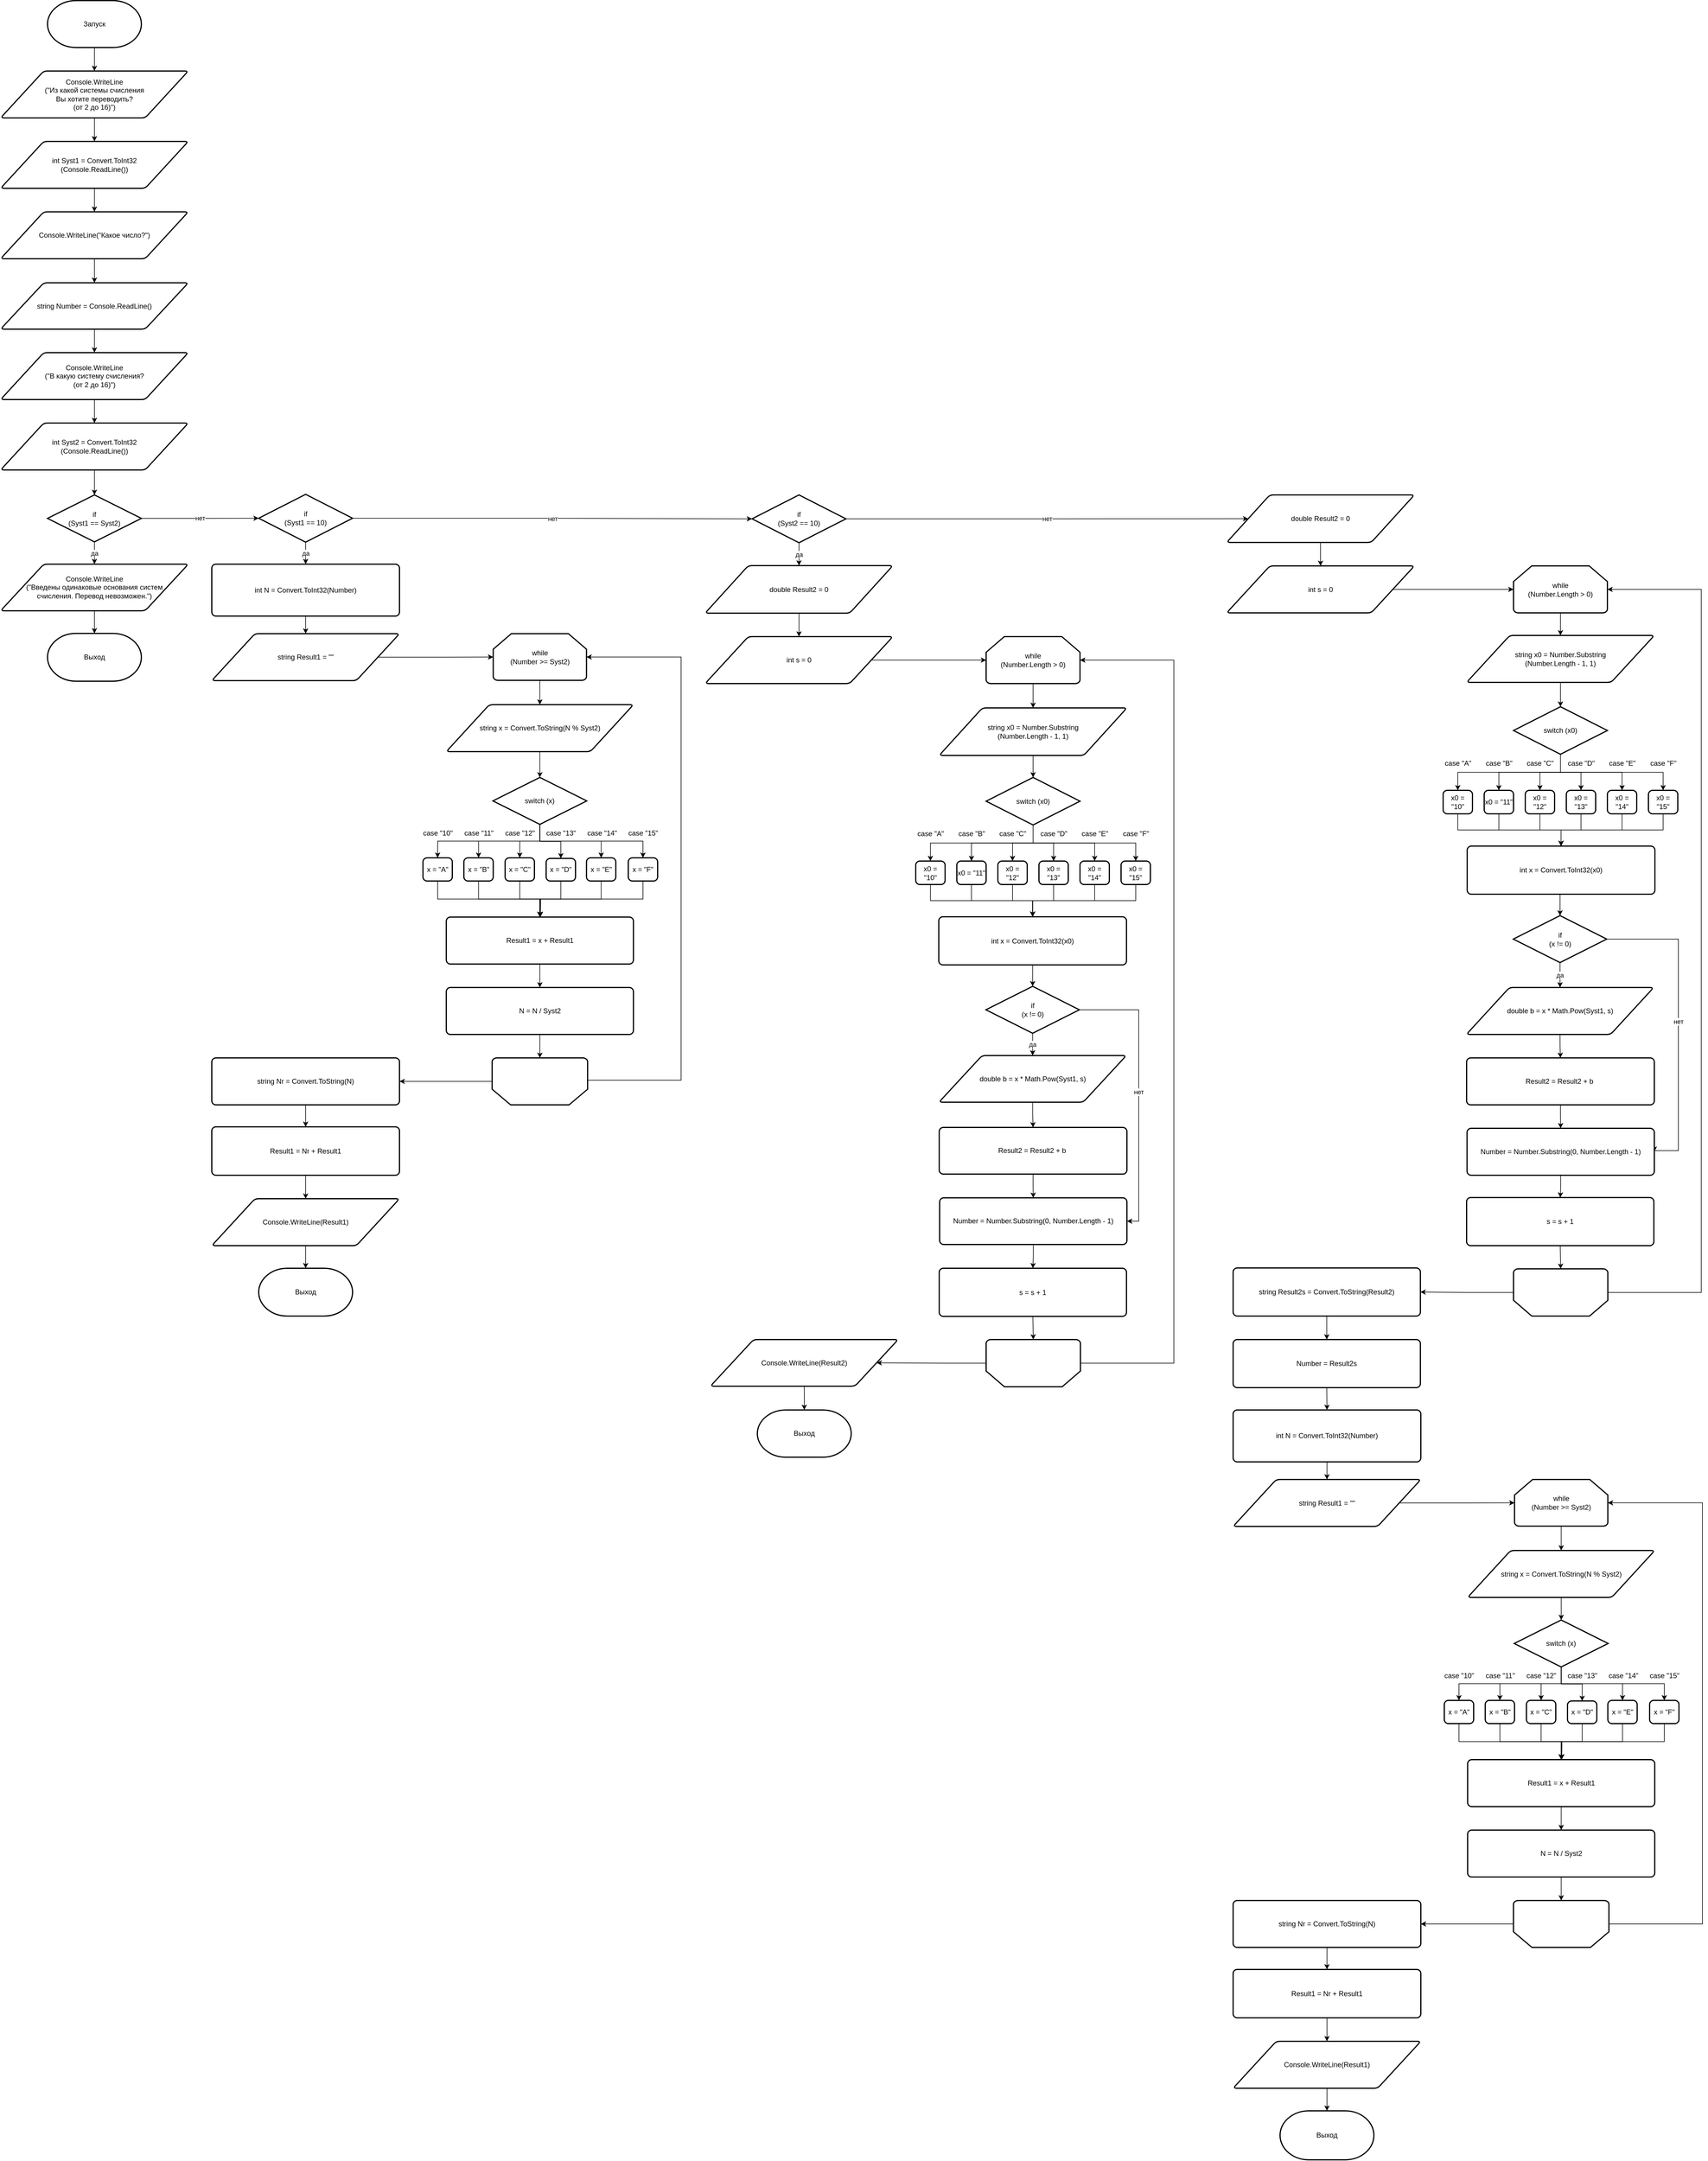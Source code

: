 <mxfile version="21.0.2" type="device"><diagram name="Страница 1" id="FyVzB0Rr0HF6JmSLMZdJ"><mxGraphModel dx="5548" dy="3184" grid="1" gridSize="10" guides="1" tooltips="1" connect="1" arrows="1" fold="1" page="1" pageScale="1" pageWidth="827" pageHeight="1169" math="0" shadow="0"><root><mxCell id="0"/><mxCell id="1" parent="0"/><mxCell id="PxrWzNAuoDVt4dAe48dE-123" style="edgeStyle=orthogonalEdgeStyle;rounded=0;orthogonalLoop=1;jettySize=auto;html=1;exitX=0.5;exitY=1;exitDx=0;exitDy=0;entryX=0.5;entryY=0;entryDx=0;entryDy=0;" parent="1" source="t64pdfhGCl3UYmg6Er3i-6" target="t64pdfhGCl3UYmg6Er3i-9" edge="1"><mxGeometry relative="1" as="geometry"/></mxCell><mxCell id="t64pdfhGCl3UYmg6Er3i-6" value="int Syst1 = Convert.ToInt32&lt;br&gt;(Console.ReadLine())" style="shape=parallelogram;html=1;strokeWidth=2;perimeter=parallelogramPerimeter;whiteSpace=wrap;rounded=1;arcSize=12;size=0.23;" parent="1" vertex="1"><mxGeometry x="40" y="280" width="320" height="80" as="geometry"/></mxCell><mxCell id="PxrWzNAuoDVt4dAe48dE-122" style="edgeStyle=orthogonalEdgeStyle;rounded=0;orthogonalLoop=1;jettySize=auto;html=1;exitX=0.5;exitY=1;exitDx=0;exitDy=0;entryX=0.5;entryY=0;entryDx=0;entryDy=0;" parent="1" source="t64pdfhGCl3UYmg6Er3i-7" target="t64pdfhGCl3UYmg6Er3i-6" edge="1"><mxGeometry relative="1" as="geometry"/></mxCell><mxCell id="t64pdfhGCl3UYmg6Er3i-7" value="Console.WriteLine&lt;br&gt;(&quot;Из какой системы счисления&lt;br&gt;Вы хотите переводить?&lt;br&gt;(от 2 до 16)&quot;)" style="shape=parallelogram;html=1;strokeWidth=2;perimeter=parallelogramPerimeter;whiteSpace=wrap;rounded=1;arcSize=12;size=0.23;" parent="1" vertex="1"><mxGeometry x="40" y="160" width="320" height="80" as="geometry"/></mxCell><mxCell id="PxrWzNAuoDVt4dAe48dE-126" style="edgeStyle=orthogonalEdgeStyle;rounded=0;orthogonalLoop=1;jettySize=auto;html=1;exitX=0.5;exitY=1;exitDx=0;exitDy=0;" parent="1" source="t64pdfhGCl3UYmg6Er3i-8" target="t64pdfhGCl3UYmg6Er3i-10" edge="1"><mxGeometry relative="1" as="geometry"/></mxCell><mxCell id="t64pdfhGCl3UYmg6Er3i-8" value="Console.WriteLine&lt;br&gt;(&quot;В какую систему счисления?&lt;br&gt;(от 2 до 16)&quot;)" style="shape=parallelogram;html=1;strokeWidth=2;perimeter=parallelogramPerimeter;whiteSpace=wrap;rounded=1;arcSize=12;size=0.23;" parent="1" vertex="1"><mxGeometry x="40" y="640" width="320" height="80" as="geometry"/></mxCell><mxCell id="PxrWzNAuoDVt4dAe48dE-124" style="edgeStyle=orthogonalEdgeStyle;rounded=0;orthogonalLoop=1;jettySize=auto;html=1;exitX=0.5;exitY=1;exitDx=0;exitDy=0;entryX=0.5;entryY=0;entryDx=0;entryDy=0;" parent="1" source="t64pdfhGCl3UYmg6Er3i-9" target="t64pdfhGCl3UYmg6Er3i-11" edge="1"><mxGeometry relative="1" as="geometry"/></mxCell><mxCell id="t64pdfhGCl3UYmg6Er3i-9" value="Console.WriteLine(&quot;Какое число?&quot;)" style="shape=parallelogram;html=1;strokeWidth=2;perimeter=parallelogramPerimeter;whiteSpace=wrap;rounded=1;arcSize=12;size=0.23;" parent="1" vertex="1"><mxGeometry x="40" y="400" width="320" height="80" as="geometry"/></mxCell><mxCell id="iaCBZJD3QwHpuZUVzNsi-1" style="edgeStyle=orthogonalEdgeStyle;rounded=0;orthogonalLoop=1;jettySize=auto;html=1;exitX=0.5;exitY=1;exitDx=0;exitDy=0;entryX=0.5;entryY=0;entryDx=0;entryDy=0;entryPerimeter=0;" edge="1" parent="1" source="t64pdfhGCl3UYmg6Er3i-10" target="t64pdfhGCl3UYmg6Er3i-14"><mxGeometry relative="1" as="geometry"/></mxCell><mxCell id="t64pdfhGCl3UYmg6Er3i-10" value="int Syst2 = Convert.ToInt32&lt;br&gt;(Console.ReadLine())" style="shape=parallelogram;html=1;strokeWidth=2;perimeter=parallelogramPerimeter;whiteSpace=wrap;rounded=1;arcSize=12;size=0.23;" parent="1" vertex="1"><mxGeometry x="40" y="760" width="320" height="80" as="geometry"/></mxCell><mxCell id="PxrWzNAuoDVt4dAe48dE-125" style="edgeStyle=orthogonalEdgeStyle;rounded=0;orthogonalLoop=1;jettySize=auto;html=1;exitX=0.5;exitY=1;exitDx=0;exitDy=0;" parent="1" source="t64pdfhGCl3UYmg6Er3i-11" target="t64pdfhGCl3UYmg6Er3i-8" edge="1"><mxGeometry relative="1" as="geometry"/></mxCell><mxCell id="t64pdfhGCl3UYmg6Er3i-11" value="string Number = Console.ReadLine()" style="shape=parallelogram;html=1;strokeWidth=2;perimeter=parallelogramPerimeter;whiteSpace=wrap;rounded=1;arcSize=12;size=0.23;" parent="1" vertex="1"><mxGeometry x="40" y="521" width="320" height="79" as="geometry"/></mxCell><mxCell id="PxrWzNAuoDVt4dAe48dE-130" value="да" style="edgeStyle=orthogonalEdgeStyle;rounded=0;orthogonalLoop=1;jettySize=auto;html=1;exitX=0.5;exitY=1;exitDx=0;exitDy=0;exitPerimeter=0;" parent="1" source="t64pdfhGCl3UYmg6Er3i-14" target="t64pdfhGCl3UYmg6Er3i-25" edge="1"><mxGeometry relative="1" as="geometry"><Array as="points"><mxPoint x="200" y="980"/><mxPoint x="200" y="980"/></Array></mxGeometry></mxCell><mxCell id="PxrWzNAuoDVt4dAe48dE-140" value="нет" style="edgeStyle=orthogonalEdgeStyle;rounded=0;orthogonalLoop=1;jettySize=auto;html=1;exitX=1;exitY=0.5;exitDx=0;exitDy=0;exitPerimeter=0;entryX=0;entryY=0.5;entryDx=0;entryDy=0;entryPerimeter=0;" parent="1" source="t64pdfhGCl3UYmg6Er3i-14" target="t64pdfhGCl3UYmg6Er3i-26" edge="1"><mxGeometry relative="1" as="geometry"/></mxCell><mxCell id="t64pdfhGCl3UYmg6Er3i-14" value="if&lt;br&gt;(Syst1 == Syst2)" style="strokeWidth=2;html=1;shape=mxgraph.flowchart.decision;whiteSpace=wrap;" parent="1" vertex="1"><mxGeometry x="120" y="882.5" width="160" height="80" as="geometry"/></mxCell><mxCell id="PxrWzNAuoDVt4dAe48dE-131" style="edgeStyle=orthogonalEdgeStyle;rounded=0;orthogonalLoop=1;jettySize=auto;html=1;exitX=0.5;exitY=1;exitDx=0;exitDy=0;entryX=0.5;entryY=0;entryDx=0;entryDy=0;entryPerimeter=0;" parent="1" source="t64pdfhGCl3UYmg6Er3i-25" target="t64pdfhGCl3UYmg6Er3i-61" edge="1"><mxGeometry relative="1" as="geometry"/></mxCell><mxCell id="t64pdfhGCl3UYmg6Er3i-25" value="Console.WriteLine&lt;br&gt;(&quot;Введены одинаковые основания систем&lt;br&gt;счисления. Перевод невозможен.&quot;)" style="shape=parallelogram;html=1;strokeWidth=2;perimeter=parallelogramPerimeter;whiteSpace=wrap;rounded=1;arcSize=12;size=0.23;" parent="1" vertex="1"><mxGeometry x="40" y="1000.5" width="320" height="79.5" as="geometry"/></mxCell><mxCell id="PxrWzNAuoDVt4dAe48dE-134" value="да" style="edgeStyle=orthogonalEdgeStyle;rounded=0;orthogonalLoop=1;jettySize=auto;html=1;exitX=0.5;exitY=1;exitDx=0;exitDy=0;exitPerimeter=0;entryX=0.5;entryY=0;entryDx=0;entryDy=0;" parent="1" source="t64pdfhGCl3UYmg6Er3i-26" target="t64pdfhGCl3UYmg6Er3i-27" edge="1"><mxGeometry relative="1" as="geometry"/></mxCell><mxCell id="PxrWzNAuoDVt4dAe48dE-199" value="нет" style="edgeStyle=orthogonalEdgeStyle;rounded=0;orthogonalLoop=1;jettySize=auto;html=1;exitX=1;exitY=0.5;exitDx=0;exitDy=0;exitPerimeter=0;" parent="1" source="t64pdfhGCl3UYmg6Er3i-26" target="t64pdfhGCl3UYmg6Er3i-137" edge="1"><mxGeometry relative="1" as="geometry"/></mxCell><mxCell id="t64pdfhGCl3UYmg6Er3i-26" value="if&lt;br&gt;(Syst1 == 10)" style="strokeWidth=2;html=1;shape=mxgraph.flowchart.decision;whiteSpace=wrap;" parent="1" vertex="1"><mxGeometry x="480" y="881.5" width="160" height="81.5" as="geometry"/></mxCell><mxCell id="PxrWzNAuoDVt4dAe48dE-135" style="edgeStyle=orthogonalEdgeStyle;rounded=0;orthogonalLoop=1;jettySize=auto;html=1;exitX=0.5;exitY=1;exitDx=0;exitDy=0;" parent="1" source="t64pdfhGCl3UYmg6Er3i-27" target="t64pdfhGCl3UYmg6Er3i-29" edge="1"><mxGeometry relative="1" as="geometry"/></mxCell><mxCell id="t64pdfhGCl3UYmg6Er3i-27" value="int N = Convert.ToInt32(Number)" style="rounded=1;whiteSpace=wrap;html=1;absoluteArcSize=1;arcSize=14;strokeWidth=2;" parent="1" vertex="1"><mxGeometry x="400" y="1000.5" width="320" height="88.5" as="geometry"/></mxCell><mxCell id="PxrWzNAuoDVt4dAe48dE-158" style="edgeStyle=orthogonalEdgeStyle;rounded=0;orthogonalLoop=1;jettySize=auto;html=1;exitX=1;exitY=0.5;exitDx=0;exitDy=0;entryX=0;entryY=0.5;entryDx=0;entryDy=0;entryPerimeter=0;" parent="1" source="t64pdfhGCl3UYmg6Er3i-29" target="t64pdfhGCl3UYmg6Er3i-30" edge="1"><mxGeometry relative="1" as="geometry"/></mxCell><mxCell id="t64pdfhGCl3UYmg6Er3i-29" value="string Result1 = &quot;&quot;" style="shape=parallelogram;html=1;strokeWidth=2;perimeter=parallelogramPerimeter;whiteSpace=wrap;rounded=1;arcSize=12;size=0.23;" parent="1" vertex="1"><mxGeometry x="400" y="1119" width="320" height="80" as="geometry"/></mxCell><mxCell id="PxrWzNAuoDVt4dAe48dE-147" style="edgeStyle=orthogonalEdgeStyle;rounded=0;orthogonalLoop=1;jettySize=auto;html=1;exitX=0.5;exitY=1;exitDx=0;exitDy=0;exitPerimeter=0;entryX=0.5;entryY=0;entryDx=0;entryDy=0;" parent="1" source="t64pdfhGCl3UYmg6Er3i-30" target="t64pdfhGCl3UYmg6Er3i-31" edge="1"><mxGeometry relative="1" as="geometry"/></mxCell><mxCell id="t64pdfhGCl3UYmg6Er3i-30" value="while&lt;br&gt;(Number &amp;gt;= Syst2)" style="strokeWidth=2;html=1;shape=mxgraph.flowchart.loop_limit;whiteSpace=wrap;" parent="1" vertex="1"><mxGeometry x="879.75" y="1119" width="159" height="79.5" as="geometry"/></mxCell><mxCell id="iaCBZJD3QwHpuZUVzNsi-2" style="edgeStyle=orthogonalEdgeStyle;rounded=0;orthogonalLoop=1;jettySize=auto;html=1;exitX=0.5;exitY=1;exitDx=0;exitDy=0;" edge="1" parent="1" source="t64pdfhGCl3UYmg6Er3i-31" target="t64pdfhGCl3UYmg6Er3i-34"><mxGeometry relative="1" as="geometry"/></mxCell><mxCell id="t64pdfhGCl3UYmg6Er3i-31" value="string x = Convert.ToString(N % Syst2)" style="shape=parallelogram;html=1;strokeWidth=2;perimeter=parallelogramPerimeter;whiteSpace=wrap;rounded=1;arcSize=12;size=0.23;" parent="1" vertex="1"><mxGeometry x="799.75" y="1240" width="319" height="80" as="geometry"/></mxCell><mxCell id="PxrWzNAuoDVt4dAe48dE-177" style="edgeStyle=orthogonalEdgeStyle;rounded=0;orthogonalLoop=1;jettySize=auto;html=1;exitX=0.5;exitY=1;exitDx=0;exitDy=0;exitPerimeter=0;" parent="1" source="t64pdfhGCl3UYmg6Er3i-34" target="t64pdfhGCl3UYmg6Er3i-40" edge="1"><mxGeometry relative="1" as="geometry"/></mxCell><mxCell id="PxrWzNAuoDVt4dAe48dE-178" style="edgeStyle=orthogonalEdgeStyle;rounded=0;orthogonalLoop=1;jettySize=auto;html=1;exitX=0.5;exitY=1;exitDx=0;exitDy=0;exitPerimeter=0;" parent="1" source="t64pdfhGCl3UYmg6Er3i-34" target="t64pdfhGCl3UYmg6Er3i-45" edge="1"><mxGeometry relative="1" as="geometry"/></mxCell><mxCell id="PxrWzNAuoDVt4dAe48dE-179" style="edgeStyle=orthogonalEdgeStyle;rounded=0;orthogonalLoop=1;jettySize=auto;html=1;exitX=0.5;exitY=1;exitDx=0;exitDy=0;exitPerimeter=0;" parent="1" source="t64pdfhGCl3UYmg6Er3i-34" target="t64pdfhGCl3UYmg6Er3i-44" edge="1"><mxGeometry relative="1" as="geometry"/></mxCell><mxCell id="PxrWzNAuoDVt4dAe48dE-180" style="edgeStyle=orthogonalEdgeStyle;rounded=0;orthogonalLoop=1;jettySize=auto;html=1;exitX=0.5;exitY=1;exitDx=0;exitDy=0;exitPerimeter=0;" parent="1" source="t64pdfhGCl3UYmg6Er3i-34" target="t64pdfhGCl3UYmg6Er3i-43" edge="1"><mxGeometry relative="1" as="geometry"/></mxCell><mxCell id="PxrWzNAuoDVt4dAe48dE-181" style="edgeStyle=orthogonalEdgeStyle;rounded=0;orthogonalLoop=1;jettySize=auto;html=1;exitX=0.5;exitY=1;exitDx=0;exitDy=0;exitPerimeter=0;entryX=0.5;entryY=0;entryDx=0;entryDy=0;" parent="1" source="t64pdfhGCl3UYmg6Er3i-34" target="t64pdfhGCl3UYmg6Er3i-42" edge="1"><mxGeometry relative="1" as="geometry"/></mxCell><mxCell id="PxrWzNAuoDVt4dAe48dE-182" style="edgeStyle=orthogonalEdgeStyle;rounded=0;orthogonalLoop=1;jettySize=auto;html=1;exitX=0.5;exitY=1;exitDx=0;exitDy=0;exitPerimeter=0;" parent="1" source="t64pdfhGCl3UYmg6Er3i-34" target="t64pdfhGCl3UYmg6Er3i-41" edge="1"><mxGeometry relative="1" as="geometry"/></mxCell><mxCell id="t64pdfhGCl3UYmg6Er3i-34" value="switch (x)" style="strokeWidth=2;html=1;shape=mxgraph.flowchart.decision;whiteSpace=wrap;" parent="1" vertex="1"><mxGeometry x="879.25" y="1364" width="160" height="80" as="geometry"/></mxCell><mxCell id="PxrWzNAuoDVt4dAe48dE-183" style="edgeStyle=orthogonalEdgeStyle;rounded=0;orthogonalLoop=1;jettySize=auto;html=1;exitX=0.5;exitY=1;exitDx=0;exitDy=0;" parent="1" source="t64pdfhGCl3UYmg6Er3i-40" target="t64pdfhGCl3UYmg6Er3i-95" edge="1"><mxGeometry relative="1" as="geometry"/></mxCell><mxCell id="t64pdfhGCl3UYmg6Er3i-40" value="x = &quot;A&quot;" style="rounded=1;whiteSpace=wrap;html=1;absoluteArcSize=1;arcSize=14;strokeWidth=2;" parent="1" vertex="1"><mxGeometry x="760" y="1501" width="50" height="39.5" as="geometry"/></mxCell><mxCell id="PxrWzNAuoDVt4dAe48dE-188" style="edgeStyle=orthogonalEdgeStyle;rounded=0;orthogonalLoop=1;jettySize=auto;html=1;exitX=0.5;exitY=1;exitDx=0;exitDy=0;" parent="1" source="t64pdfhGCl3UYmg6Er3i-41" target="t64pdfhGCl3UYmg6Er3i-95" edge="1"><mxGeometry relative="1" as="geometry"/></mxCell><mxCell id="t64pdfhGCl3UYmg6Er3i-41" value="x = &quot;F&quot;" style="rounded=1;whiteSpace=wrap;html=1;absoluteArcSize=1;arcSize=14;strokeWidth=2;" parent="1" vertex="1"><mxGeometry x="1110" y="1501" width="50" height="39.5" as="geometry"/></mxCell><mxCell id="PxrWzNAuoDVt4dAe48dE-187" style="edgeStyle=orthogonalEdgeStyle;rounded=0;orthogonalLoop=1;jettySize=auto;html=1;exitX=0.5;exitY=1;exitDx=0;exitDy=0;" parent="1" source="t64pdfhGCl3UYmg6Er3i-42" target="t64pdfhGCl3UYmg6Er3i-95" edge="1"><mxGeometry relative="1" as="geometry"/></mxCell><mxCell id="t64pdfhGCl3UYmg6Er3i-42" value="x = &quot;E&quot;" style="rounded=1;whiteSpace=wrap;html=1;absoluteArcSize=1;arcSize=14;strokeWidth=2;" parent="1" vertex="1"><mxGeometry x="1038.75" y="1501" width="50" height="39.5" as="geometry"/></mxCell><mxCell id="PxrWzNAuoDVt4dAe48dE-186" style="edgeStyle=orthogonalEdgeStyle;rounded=0;orthogonalLoop=1;jettySize=auto;html=1;exitX=0.5;exitY=1;exitDx=0;exitDy=0;" parent="1" source="t64pdfhGCl3UYmg6Er3i-43" edge="1"><mxGeometry relative="1" as="geometry"><mxPoint x="960" y="1602" as="targetPoint"/></mxGeometry></mxCell><mxCell id="t64pdfhGCl3UYmg6Er3i-43" value="x = &quot;D&quot;" style="rounded=1;whiteSpace=wrap;html=1;absoluteArcSize=1;arcSize=14;strokeWidth=2;" parent="1" vertex="1"><mxGeometry x="970" y="1502" width="50" height="38.5" as="geometry"/></mxCell><mxCell id="PxrWzNAuoDVt4dAe48dE-185" style="edgeStyle=orthogonalEdgeStyle;rounded=0;orthogonalLoop=1;jettySize=auto;html=1;exitX=0.5;exitY=1;exitDx=0;exitDy=0;" parent="1" source="t64pdfhGCl3UYmg6Er3i-44" edge="1"><mxGeometry relative="1" as="geometry"><mxPoint x="960" y="1602" as="targetPoint"/></mxGeometry></mxCell><mxCell id="t64pdfhGCl3UYmg6Er3i-44" value="x = &quot;C&quot;" style="rounded=1;whiteSpace=wrap;html=1;absoluteArcSize=1;arcSize=14;strokeWidth=2;" parent="1" vertex="1"><mxGeometry x="900" y="1501" width="50" height="39.5" as="geometry"/></mxCell><mxCell id="PxrWzNAuoDVt4dAe48dE-184" style="edgeStyle=orthogonalEdgeStyle;rounded=0;orthogonalLoop=1;jettySize=auto;html=1;exitX=0.5;exitY=1;exitDx=0;exitDy=0;" parent="1" source="t64pdfhGCl3UYmg6Er3i-45" target="t64pdfhGCl3UYmg6Er3i-95" edge="1"><mxGeometry relative="1" as="geometry"/></mxCell><mxCell id="t64pdfhGCl3UYmg6Er3i-45" value="x = &quot;B&quot;" style="rounded=1;whiteSpace=wrap;html=1;absoluteArcSize=1;arcSize=14;strokeWidth=2;" parent="1" vertex="1"><mxGeometry x="829.75" y="1501" width="50" height="39.5" as="geometry"/></mxCell><mxCell id="t64pdfhGCl3UYmg6Er3i-61" value="Выход" style="strokeWidth=2;html=1;shape=mxgraph.flowchart.terminator;whiteSpace=wrap;" parent="1" vertex="1"><mxGeometry x="120" y="1118.5" width="160" height="81.5" as="geometry"/></mxCell><mxCell id="t64pdfhGCl3UYmg6Er3i-89" value="case &quot;10&quot;" style="text;html=1;align=center;verticalAlign=middle;resizable=0;points=[];autosize=1;strokeColor=none;fillColor=none;" parent="1" vertex="1"><mxGeometry x="750" y="1444" width="70" height="30" as="geometry"/></mxCell><mxCell id="t64pdfhGCl3UYmg6Er3i-90" value="case&amp;nbsp;&quot;15&quot;" style="text;html=1;align=center;verticalAlign=middle;resizable=0;points=[];autosize=1;strokeColor=none;fillColor=none;" parent="1" vertex="1"><mxGeometry x="1100" y="1444" width="70" height="30" as="geometry"/></mxCell><mxCell id="t64pdfhGCl3UYmg6Er3i-91" value="case&amp;nbsp;&quot;14&quot;" style="text;html=1;align=center;verticalAlign=middle;resizable=0;points=[];autosize=1;strokeColor=none;fillColor=none;" parent="1" vertex="1"><mxGeometry x="1030" y="1444" width="70" height="30" as="geometry"/></mxCell><mxCell id="t64pdfhGCl3UYmg6Er3i-92" value="case&amp;nbsp;&quot;13&quot;" style="text;html=1;align=center;verticalAlign=middle;resizable=0;points=[];autosize=1;strokeColor=none;fillColor=none;" parent="1" vertex="1"><mxGeometry x="960" y="1444" width="70" height="30" as="geometry"/></mxCell><mxCell id="t64pdfhGCl3UYmg6Er3i-93" value="case&amp;nbsp;&quot;12&quot;" style="text;html=1;align=center;verticalAlign=middle;resizable=0;points=[];autosize=1;strokeColor=none;fillColor=none;" parent="1" vertex="1"><mxGeometry x="889.75" y="1444" width="70" height="30" as="geometry"/></mxCell><mxCell id="t64pdfhGCl3UYmg6Er3i-94" value="case &quot;11&quot;" style="text;html=1;align=center;verticalAlign=middle;resizable=0;points=[];autosize=1;strokeColor=none;fillColor=none;" parent="1" vertex="1"><mxGeometry x="820" y="1444" width="70" height="30" as="geometry"/></mxCell><mxCell id="PxrWzNAuoDVt4dAe48dE-142" style="edgeStyle=orthogonalEdgeStyle;rounded=0;orthogonalLoop=1;jettySize=auto;html=1;exitX=0.5;exitY=1;exitDx=0;exitDy=0;entryX=0.5;entryY=0;entryDx=0;entryDy=0;" parent="1" source="t64pdfhGCl3UYmg6Er3i-95" target="t64pdfhGCl3UYmg6Er3i-105" edge="1"><mxGeometry relative="1" as="geometry"/></mxCell><mxCell id="t64pdfhGCl3UYmg6Er3i-95" value="Result1 = x + Result1" style="rounded=1;whiteSpace=wrap;html=1;absoluteArcSize=1;arcSize=14;strokeWidth=2;" parent="1" vertex="1"><mxGeometry x="799.75" y="1602" width="319" height="80" as="geometry"/></mxCell><mxCell id="PxrWzNAuoDVt4dAe48dE-143" style="edgeStyle=orthogonalEdgeStyle;rounded=0;orthogonalLoop=1;jettySize=auto;html=1;exitX=0.5;exitY=1;exitDx=0;exitDy=0;entryX=0.5;entryY=1;entryDx=0;entryDy=0;entryPerimeter=0;" parent="1" source="t64pdfhGCl3UYmg6Er3i-105" target="t64pdfhGCl3UYmg6Er3i-108" edge="1"><mxGeometry relative="1" as="geometry"/></mxCell><mxCell id="t64pdfhGCl3UYmg6Er3i-105" value="N = N / Syst2" style="rounded=1;whiteSpace=wrap;html=1;absoluteArcSize=1;arcSize=14;strokeWidth=2;" parent="1" vertex="1"><mxGeometry x="799.75" y="1722" width="319" height="80" as="geometry"/></mxCell><mxCell id="PxrWzNAuoDVt4dAe48dE-137" style="edgeStyle=orthogonalEdgeStyle;rounded=0;orthogonalLoop=1;jettySize=auto;html=1;exitX=0.5;exitY=1;exitDx=0;exitDy=0;entryX=0.5;entryY=0;entryDx=0;entryDy=0;" parent="1" source="t64pdfhGCl3UYmg6Er3i-106" target="t64pdfhGCl3UYmg6Er3i-112" edge="1"><mxGeometry relative="1" as="geometry"/></mxCell><mxCell id="t64pdfhGCl3UYmg6Er3i-106" value="string Nr = Convert.ToString(N)" style="rounded=1;whiteSpace=wrap;html=1;absoluteArcSize=1;arcSize=14;strokeWidth=2;" parent="1" vertex="1"><mxGeometry x="400" y="1842" width="320" height="80" as="geometry"/></mxCell><mxCell id="PxrWzNAuoDVt4dAe48dE-157" style="edgeStyle=orthogonalEdgeStyle;rounded=0;orthogonalLoop=1;jettySize=auto;html=1;exitX=1;exitY=0.5;exitDx=0;exitDy=0;exitPerimeter=0;" parent="1" source="t64pdfhGCl3UYmg6Er3i-108" target="t64pdfhGCl3UYmg6Er3i-106" edge="1"><mxGeometry relative="1" as="geometry"/></mxCell><mxCell id="PxrWzNAuoDVt4dAe48dE-160" style="edgeStyle=orthogonalEdgeStyle;rounded=0;orthogonalLoop=1;jettySize=auto;html=1;exitX=0;exitY=0.5;exitDx=0;exitDy=0;exitPerimeter=0;entryX=1;entryY=0.5;entryDx=0;entryDy=0;entryPerimeter=0;" parent="1" source="t64pdfhGCl3UYmg6Er3i-108" target="t64pdfhGCl3UYmg6Er3i-30" edge="1"><mxGeometry relative="1" as="geometry"><Array as="points"><mxPoint x="1041" y="1880"/><mxPoint x="1200" y="1880"/><mxPoint x="1200" y="1159"/></Array></mxGeometry></mxCell><mxCell id="t64pdfhGCl3UYmg6Er3i-108" value="" style="strokeWidth=2;html=1;shape=mxgraph.flowchart.loop_limit;whiteSpace=wrap;rotation=-180;" parent="1" vertex="1"><mxGeometry x="877.88" y="1842" width="162.75" height="80" as="geometry"/></mxCell><mxCell id="PxrWzNAuoDVt4dAe48dE-138" style="edgeStyle=orthogonalEdgeStyle;rounded=0;orthogonalLoop=1;jettySize=auto;html=1;exitX=0.5;exitY=1;exitDx=0;exitDy=0;entryX=0.5;entryY=0;entryDx=0;entryDy=0;" parent="1" source="t64pdfhGCl3UYmg6Er3i-112" target="t64pdfhGCl3UYmg6Er3i-113" edge="1"><mxGeometry relative="1" as="geometry"/></mxCell><mxCell id="t64pdfhGCl3UYmg6Er3i-112" value="Result1 = Nr + Result1" style="rounded=1;whiteSpace=wrap;html=1;absoluteArcSize=1;arcSize=14;strokeWidth=2;" parent="1" vertex="1"><mxGeometry x="400" y="1959.5" width="320" height="82.5" as="geometry"/></mxCell><mxCell id="PxrWzNAuoDVt4dAe48dE-139" style="edgeStyle=orthogonalEdgeStyle;rounded=0;orthogonalLoop=1;jettySize=auto;html=1;exitX=0.5;exitY=1;exitDx=0;exitDy=0;entryX=0.5;entryY=0;entryDx=0;entryDy=0;entryPerimeter=0;" parent="1" source="t64pdfhGCl3UYmg6Er3i-113" target="t64pdfhGCl3UYmg6Er3i-117" edge="1"><mxGeometry relative="1" as="geometry"/></mxCell><mxCell id="t64pdfhGCl3UYmg6Er3i-113" value="Console.WriteLine(Result1)" style="shape=parallelogram;html=1;strokeWidth=2;perimeter=parallelogramPerimeter;whiteSpace=wrap;rounded=1;arcSize=12;size=0.23;" parent="1" vertex="1"><mxGeometry x="400" y="2082" width="320" height="80" as="geometry"/></mxCell><mxCell id="t64pdfhGCl3UYmg6Er3i-117" value="Выход" style="strokeWidth=2;html=1;shape=mxgraph.flowchart.terminator;whiteSpace=wrap;" parent="1" vertex="1"><mxGeometry x="480" y="2200.5" width="160" height="81.5" as="geometry"/></mxCell><mxCell id="PxrWzNAuoDVt4dAe48dE-121" style="edgeStyle=orthogonalEdgeStyle;rounded=0;orthogonalLoop=1;jettySize=auto;html=1;exitX=0.5;exitY=1;exitDx=0;exitDy=0;exitPerimeter=0;entryX=0.5;entryY=0;entryDx=0;entryDy=0;" parent="1" source="t64pdfhGCl3UYmg6Er3i-119" target="t64pdfhGCl3UYmg6Er3i-7" edge="1"><mxGeometry relative="1" as="geometry"/></mxCell><mxCell id="t64pdfhGCl3UYmg6Er3i-119" value="Запуск" style="strokeWidth=2;html=1;shape=mxgraph.flowchart.terminator;whiteSpace=wrap;" parent="1" vertex="1"><mxGeometry x="120" y="40" width="160" height="80" as="geometry"/></mxCell><mxCell id="PxrWzNAuoDVt4dAe48dE-161" value="да" style="edgeStyle=orthogonalEdgeStyle;rounded=0;orthogonalLoop=1;jettySize=auto;html=1;exitX=0.5;exitY=1;exitDx=0;exitDy=0;exitPerimeter=0;" parent="1" source="t64pdfhGCl3UYmg6Er3i-137" target="t64pdfhGCl3UYmg6Er3i-139" edge="1"><mxGeometry relative="1" as="geometry"/></mxCell><mxCell id="PxrWzNAuoDVt4dAe48dE-319" value="нет" style="edgeStyle=orthogonalEdgeStyle;rounded=0;orthogonalLoop=1;jettySize=auto;html=1;exitX=1;exitY=0.5;exitDx=0;exitDy=0;exitPerimeter=0;entryX=0;entryY=0.5;entryDx=0;entryDy=0;" parent="1" source="t64pdfhGCl3UYmg6Er3i-137" target="PxrWzNAuoDVt4dAe48dE-206" edge="1"><mxGeometry relative="1" as="geometry"><mxPoint x="2210" y="923.286" as="targetPoint"/></mxGeometry></mxCell><mxCell id="t64pdfhGCl3UYmg6Er3i-137" value="if&lt;br&gt;(Syst2 == 10)" style="strokeWidth=2;html=1;shape=mxgraph.flowchart.decision;whiteSpace=wrap;" parent="1" vertex="1"><mxGeometry x="1321" y="882.5" width="160" height="81.5" as="geometry"/></mxCell><mxCell id="PxrWzNAuoDVt4dAe48dE-162" style="edgeStyle=orthogonalEdgeStyle;rounded=0;orthogonalLoop=1;jettySize=auto;html=1;exitX=0.5;exitY=1;exitDx=0;exitDy=0;" parent="1" source="t64pdfhGCl3UYmg6Er3i-139" target="t64pdfhGCl3UYmg6Er3i-140" edge="1"><mxGeometry relative="1" as="geometry"/></mxCell><mxCell id="t64pdfhGCl3UYmg6Er3i-139" value="double Result2 = 0" style="shape=parallelogram;html=1;strokeWidth=2;perimeter=parallelogramPerimeter;whiteSpace=wrap;rounded=1;arcSize=12;size=0.23;" parent="1" vertex="1"><mxGeometry x="1241" y="1003" width="320" height="81" as="geometry"/></mxCell><mxCell id="PxrWzNAuoDVt4dAe48dE-198" style="edgeStyle=orthogonalEdgeStyle;rounded=0;orthogonalLoop=1;jettySize=auto;html=1;exitX=1;exitY=0.5;exitDx=0;exitDy=0;entryX=0;entryY=0.5;entryDx=0;entryDy=0;entryPerimeter=0;" parent="1" source="t64pdfhGCl3UYmg6Er3i-140" target="t64pdfhGCl3UYmg6Er3i-160" edge="1"><mxGeometry relative="1" as="geometry"/></mxCell><mxCell id="t64pdfhGCl3UYmg6Er3i-140" value="int s = 0" style="shape=parallelogram;html=1;strokeWidth=2;perimeter=parallelogramPerimeter;whiteSpace=wrap;rounded=1;arcSize=12;size=0.23;" parent="1" vertex="1"><mxGeometry x="1241" y="1124" width="320" height="80" as="geometry"/></mxCell><mxCell id="PxrWzNAuoDVt4dAe48dE-163" style="edgeStyle=orthogonalEdgeStyle;rounded=0;orthogonalLoop=1;jettySize=auto;html=1;exitX=0.5;exitY=1;exitDx=0;exitDy=0;exitPerimeter=0;" parent="1" source="t64pdfhGCl3UYmg6Er3i-160" target="t64pdfhGCl3UYmg6Er3i-161" edge="1"><mxGeometry relative="1" as="geometry"/></mxCell><mxCell id="t64pdfhGCl3UYmg6Er3i-160" value="while&lt;br&gt;(Number.Length &amp;gt; 0)" style="strokeWidth=2;html=1;shape=mxgraph.flowchart.loop_limit;whiteSpace=wrap;" parent="1" vertex="1"><mxGeometry x="1720" y="1124" width="160" height="80" as="geometry"/></mxCell><mxCell id="PxrWzNAuoDVt4dAe48dE-189" style="edgeStyle=orthogonalEdgeStyle;rounded=0;orthogonalLoop=1;jettySize=auto;html=1;exitX=0.5;exitY=1;exitDx=0;exitDy=0;entryX=0.5;entryY=0;entryDx=0;entryDy=0;entryPerimeter=0;" parent="1" source="t64pdfhGCl3UYmg6Er3i-161" target="t64pdfhGCl3UYmg6Er3i-177" edge="1"><mxGeometry relative="1" as="geometry"/></mxCell><mxCell id="t64pdfhGCl3UYmg6Er3i-161" value="string x0 = Number.Substring&lt;br&gt;(Number.Length - 1, 1)" style="shape=parallelogram;html=1;strokeWidth=2;perimeter=parallelogramPerimeter;whiteSpace=wrap;rounded=1;arcSize=12;size=0.23;" parent="1" vertex="1"><mxGeometry x="1640" y="1245.5" width="320" height="81" as="geometry"/></mxCell><mxCell id="t64pdfhGCl3UYmg6Er3i-171" style="edgeStyle=orthogonalEdgeStyle;rounded=0;orthogonalLoop=1;jettySize=auto;html=1;exitX=0.5;exitY=1;exitDx=0;exitDy=0;exitPerimeter=0;" parent="1" source="t64pdfhGCl3UYmg6Er3i-177" target="t64pdfhGCl3UYmg6Er3i-178" edge="1"><mxGeometry relative="1" as="geometry"/></mxCell><mxCell id="t64pdfhGCl3UYmg6Er3i-172" style="edgeStyle=orthogonalEdgeStyle;rounded=0;orthogonalLoop=1;jettySize=auto;html=1;exitX=0.5;exitY=1;exitDx=0;exitDy=0;exitPerimeter=0;entryX=0.5;entryY=0;entryDx=0;entryDy=0;" parent="1" source="t64pdfhGCl3UYmg6Er3i-177" target="t64pdfhGCl3UYmg6Er3i-183" edge="1"><mxGeometry relative="1" as="geometry"/></mxCell><mxCell id="t64pdfhGCl3UYmg6Er3i-173" style="edgeStyle=orthogonalEdgeStyle;rounded=0;orthogonalLoop=1;jettySize=auto;html=1;exitX=0.5;exitY=1;exitDx=0;exitDy=0;exitPerimeter=0;entryX=0.5;entryY=0;entryDx=0;entryDy=0;" parent="1" source="t64pdfhGCl3UYmg6Er3i-177" target="t64pdfhGCl3UYmg6Er3i-182" edge="1"><mxGeometry relative="1" as="geometry"/></mxCell><mxCell id="t64pdfhGCl3UYmg6Er3i-174" style="edgeStyle=orthogonalEdgeStyle;rounded=0;orthogonalLoop=1;jettySize=auto;html=1;exitX=0.5;exitY=1;exitDx=0;exitDy=0;exitPerimeter=0;entryX=0.5;entryY=0;entryDx=0;entryDy=0;" parent="1" source="t64pdfhGCl3UYmg6Er3i-177" target="t64pdfhGCl3UYmg6Er3i-181" edge="1"><mxGeometry relative="1" as="geometry"/></mxCell><mxCell id="t64pdfhGCl3UYmg6Er3i-175" style="edgeStyle=orthogonalEdgeStyle;rounded=0;orthogonalLoop=1;jettySize=auto;html=1;exitX=0.5;exitY=1;exitDx=0;exitDy=0;exitPerimeter=0;" parent="1" source="t64pdfhGCl3UYmg6Er3i-177" target="t64pdfhGCl3UYmg6Er3i-180" edge="1"><mxGeometry relative="1" as="geometry"/></mxCell><mxCell id="t64pdfhGCl3UYmg6Er3i-176" style="edgeStyle=orthogonalEdgeStyle;rounded=0;orthogonalLoop=1;jettySize=auto;html=1;exitX=0.5;exitY=1;exitDx=0;exitDy=0;exitPerimeter=0;entryX=0.5;entryY=0;entryDx=0;entryDy=0;" parent="1" source="t64pdfhGCl3UYmg6Er3i-177" target="t64pdfhGCl3UYmg6Er3i-179" edge="1"><mxGeometry relative="1" as="geometry"/></mxCell><mxCell id="t64pdfhGCl3UYmg6Er3i-177" value="switch (x0)" style="strokeWidth=2;html=1;shape=mxgraph.flowchart.decision;whiteSpace=wrap;" parent="1" vertex="1"><mxGeometry x="1720" y="1364" width="160" height="81" as="geometry"/></mxCell><mxCell id="PxrWzNAuoDVt4dAe48dE-190" style="edgeStyle=orthogonalEdgeStyle;rounded=0;orthogonalLoop=1;jettySize=auto;html=1;exitX=0.5;exitY=1;exitDx=0;exitDy=0;" parent="1" source="t64pdfhGCl3UYmg6Er3i-178" target="t64pdfhGCl3UYmg6Er3i-190" edge="1"><mxGeometry relative="1" as="geometry"/></mxCell><mxCell id="t64pdfhGCl3UYmg6Er3i-178" value="x0 = &quot;10&quot;" style="rounded=1;whiteSpace=wrap;html=1;absoluteArcSize=1;arcSize=14;strokeWidth=2;" parent="1" vertex="1"><mxGeometry x="1600" y="1506.5" width="50" height="40" as="geometry"/></mxCell><mxCell id="PxrWzNAuoDVt4dAe48dE-197" style="edgeStyle=orthogonalEdgeStyle;rounded=0;orthogonalLoop=1;jettySize=auto;html=1;exitX=0.5;exitY=1;exitDx=0;exitDy=0;entryX=0.5;entryY=0;entryDx=0;entryDy=0;" parent="1" source="t64pdfhGCl3UYmg6Er3i-179" target="t64pdfhGCl3UYmg6Er3i-190" edge="1"><mxGeometry relative="1" as="geometry"/></mxCell><mxCell id="t64pdfhGCl3UYmg6Er3i-179" value="x0 = &quot;15&quot;" style="rounded=1;whiteSpace=wrap;html=1;absoluteArcSize=1;arcSize=14;strokeWidth=2;" parent="1" vertex="1"><mxGeometry x="1950" y="1506.5" width="50" height="40" as="geometry"/></mxCell><mxCell id="PxrWzNAuoDVt4dAe48dE-195" style="edgeStyle=orthogonalEdgeStyle;rounded=0;orthogonalLoop=1;jettySize=auto;html=1;exitX=0.5;exitY=1;exitDx=0;exitDy=0;entryX=0.5;entryY=0;entryDx=0;entryDy=0;" parent="1" source="t64pdfhGCl3UYmg6Er3i-180" target="t64pdfhGCl3UYmg6Er3i-190" edge="1"><mxGeometry relative="1" as="geometry"/></mxCell><mxCell id="t64pdfhGCl3UYmg6Er3i-180" value="x0 = &quot;14&quot;" style="rounded=1;whiteSpace=wrap;html=1;absoluteArcSize=1;arcSize=14;strokeWidth=2;" parent="1" vertex="1"><mxGeometry x="1880" y="1506.5" width="50" height="40" as="geometry"/></mxCell><mxCell id="PxrWzNAuoDVt4dAe48dE-193" style="edgeStyle=orthogonalEdgeStyle;rounded=0;orthogonalLoop=1;jettySize=auto;html=1;exitX=0.5;exitY=1;exitDx=0;exitDy=0;entryX=0.5;entryY=0;entryDx=0;entryDy=0;" parent="1" source="t64pdfhGCl3UYmg6Er3i-181" target="t64pdfhGCl3UYmg6Er3i-190" edge="1"><mxGeometry relative="1" as="geometry"/></mxCell><mxCell id="t64pdfhGCl3UYmg6Er3i-181" value="x0 = &quot;13&quot;" style="rounded=1;whiteSpace=wrap;html=1;absoluteArcSize=1;arcSize=14;strokeWidth=2;" parent="1" vertex="1"><mxGeometry x="1810" y="1506.5" width="50" height="40" as="geometry"/></mxCell><mxCell id="PxrWzNAuoDVt4dAe48dE-192" style="edgeStyle=orthogonalEdgeStyle;rounded=0;orthogonalLoop=1;jettySize=auto;html=1;exitX=0.5;exitY=1;exitDx=0;exitDy=0;" parent="1" source="t64pdfhGCl3UYmg6Er3i-182" target="t64pdfhGCl3UYmg6Er3i-190" edge="1"><mxGeometry relative="1" as="geometry"/></mxCell><mxCell id="t64pdfhGCl3UYmg6Er3i-182" value="x0 = &quot;12&quot;" style="rounded=1;whiteSpace=wrap;html=1;absoluteArcSize=1;arcSize=14;strokeWidth=2;" parent="1" vertex="1"><mxGeometry x="1740" y="1506.5" width="50" height="40" as="geometry"/></mxCell><mxCell id="PxrWzNAuoDVt4dAe48dE-191" style="edgeStyle=orthogonalEdgeStyle;rounded=0;orthogonalLoop=1;jettySize=auto;html=1;exitX=0.5;exitY=1;exitDx=0;exitDy=0;" parent="1" source="t64pdfhGCl3UYmg6Er3i-183" target="t64pdfhGCl3UYmg6Er3i-190" edge="1"><mxGeometry relative="1" as="geometry"/></mxCell><mxCell id="t64pdfhGCl3UYmg6Er3i-183" value="x0 = &quot;11&quot;" style="rounded=1;whiteSpace=wrap;html=1;absoluteArcSize=1;arcSize=14;strokeWidth=2;" parent="1" vertex="1"><mxGeometry x="1670" y="1506.5" width="50" height="40" as="geometry"/></mxCell><mxCell id="t64pdfhGCl3UYmg6Er3i-184" value="case&amp;nbsp;&quot;A&quot;" style="text;html=1;align=center;verticalAlign=middle;resizable=0;points=[];autosize=1;strokeColor=none;fillColor=none;" parent="1" vertex="1"><mxGeometry x="1590" y="1445" width="70" height="30" as="geometry"/></mxCell><mxCell id="t64pdfhGCl3UYmg6Er3i-185" value="case&amp;nbsp;&quot;F&quot;" style="text;html=1;align=center;verticalAlign=middle;resizable=0;points=[];autosize=1;strokeColor=none;fillColor=none;" parent="1" vertex="1"><mxGeometry x="1940" y="1445" width="70" height="30" as="geometry"/></mxCell><mxCell id="t64pdfhGCl3UYmg6Er3i-186" value="case&amp;nbsp;&quot;E&quot;" style="text;html=1;align=center;verticalAlign=middle;resizable=0;points=[];autosize=1;strokeColor=none;fillColor=none;" parent="1" vertex="1"><mxGeometry x="1870" y="1445" width="70" height="30" as="geometry"/></mxCell><mxCell id="t64pdfhGCl3UYmg6Er3i-187" value="case&amp;nbsp;&quot;D&quot;" style="text;html=1;align=center;verticalAlign=middle;resizable=0;points=[];autosize=1;strokeColor=none;fillColor=none;" parent="1" vertex="1"><mxGeometry x="1800" y="1445" width="70" height="30" as="geometry"/></mxCell><mxCell id="t64pdfhGCl3UYmg6Er3i-188" value="case&amp;nbsp;&quot;C&quot;" style="text;html=1;align=center;verticalAlign=middle;resizable=0;points=[];autosize=1;strokeColor=none;fillColor=none;" parent="1" vertex="1"><mxGeometry x="1730" y="1445" width="70" height="30" as="geometry"/></mxCell><mxCell id="t64pdfhGCl3UYmg6Er3i-189" value="case&amp;nbsp;&quot;B&quot;" style="text;html=1;align=center;verticalAlign=middle;resizable=0;points=[];autosize=1;strokeColor=none;fillColor=none;" parent="1" vertex="1"><mxGeometry x="1660" y="1445" width="70" height="30" as="geometry"/></mxCell><mxCell id="PxrWzNAuoDVt4dAe48dE-168" style="edgeStyle=orthogonalEdgeStyle;rounded=0;orthogonalLoop=1;jettySize=auto;html=1;exitX=0.5;exitY=1;exitDx=0;exitDy=0;entryX=0.5;entryY=0;entryDx=0;entryDy=0;entryPerimeter=0;" parent="1" source="t64pdfhGCl3UYmg6Er3i-190" target="t64pdfhGCl3UYmg6Er3i-201" edge="1"><mxGeometry relative="1" as="geometry"/></mxCell><mxCell id="t64pdfhGCl3UYmg6Er3i-190" value="int x = Convert.ToInt32(x0)" style="rounded=1;whiteSpace=wrap;html=1;absoluteArcSize=1;arcSize=14;strokeWidth=2;" parent="1" vertex="1"><mxGeometry x="1639.26" y="1601.5" width="320" height="82" as="geometry"/></mxCell><mxCell id="PxrWzNAuoDVt4dAe48dE-167" value="да" style="edgeStyle=orthogonalEdgeStyle;rounded=0;orthogonalLoop=1;jettySize=auto;html=1;exitX=0.5;exitY=1;exitDx=0;exitDy=0;exitPerimeter=0;entryX=0.5;entryY=0;entryDx=0;entryDy=0;" parent="1" source="t64pdfhGCl3UYmg6Er3i-201" target="t64pdfhGCl3UYmg6Er3i-204" edge="1"><mxGeometry relative="1" as="geometry"/></mxCell><mxCell id="PxrWzNAuoDVt4dAe48dE-320" value="нет" style="edgeStyle=orthogonalEdgeStyle;rounded=0;orthogonalLoop=1;jettySize=auto;html=1;exitX=1;exitY=0.5;exitDx=0;exitDy=0;exitPerimeter=0;entryX=1;entryY=0.5;entryDx=0;entryDy=0;" parent="1" source="t64pdfhGCl3UYmg6Er3i-201" target="t64pdfhGCl3UYmg6Er3i-206" edge="1"><mxGeometry relative="1" as="geometry"/></mxCell><mxCell id="t64pdfhGCl3UYmg6Er3i-201" value="if&lt;br&gt;(x != 0)" style="strokeWidth=2;html=1;shape=mxgraph.flowchart.decision;whiteSpace=wrap;" parent="1" vertex="1"><mxGeometry x="1719.64" y="1720" width="159.25" height="80" as="geometry"/></mxCell><mxCell id="PxrWzNAuoDVt4dAe48dE-166" style="edgeStyle=orthogonalEdgeStyle;rounded=0;orthogonalLoop=1;jettySize=auto;html=1;exitX=0.5;exitY=1;exitDx=0;exitDy=0;" parent="1" source="t64pdfhGCl3UYmg6Er3i-204" target="t64pdfhGCl3UYmg6Er3i-344" edge="1"><mxGeometry relative="1" as="geometry"/></mxCell><mxCell id="t64pdfhGCl3UYmg6Er3i-204" value="double b = x * Math.Pow(Syst1, s)" style="shape=parallelogram;html=1;strokeWidth=2;perimeter=parallelogramPerimeter;whiteSpace=wrap;rounded=1;arcSize=12;size=0.23;" parent="1" vertex="1"><mxGeometry x="1639.64" y="1838" width="319.25" height="79.5" as="geometry"/></mxCell><mxCell id="PxrWzNAuoDVt4dAe48dE-170" style="edgeStyle=orthogonalEdgeStyle;rounded=0;orthogonalLoop=1;jettySize=auto;html=1;exitX=0.5;exitY=1;exitDx=0;exitDy=0;" parent="1" source="t64pdfhGCl3UYmg6Er3i-206" target="t64pdfhGCl3UYmg6Er3i-212" edge="1"><mxGeometry relative="1" as="geometry"/></mxCell><mxCell id="t64pdfhGCl3UYmg6Er3i-206" value="Number = Number.Substring(0, Number.Length - 1)" style="rounded=1;whiteSpace=wrap;html=1;absoluteArcSize=1;arcSize=14;strokeWidth=2;" parent="1" vertex="1"><mxGeometry x="1640.75" y="2080.5" width="319.25" height="79.5" as="geometry"/></mxCell><mxCell id="PxrWzNAuoDVt4dAe48dE-171" style="edgeStyle=orthogonalEdgeStyle;rounded=0;orthogonalLoop=1;jettySize=auto;html=1;exitX=0.5;exitY=1;exitDx=0;exitDy=0;entryX=0.5;entryY=1;entryDx=0;entryDy=0;entryPerimeter=0;" parent="1" source="t64pdfhGCl3UYmg6Er3i-212" target="t64pdfhGCl3UYmg6Er3i-214" edge="1"><mxGeometry relative="1" as="geometry"/></mxCell><mxCell id="t64pdfhGCl3UYmg6Er3i-212" value="s = s + 1" style="rounded=1;whiteSpace=wrap;html=1;absoluteArcSize=1;arcSize=14;strokeWidth=2;" parent="1" vertex="1"><mxGeometry x="1640" y="2200.5" width="319.25" height="82" as="geometry"/></mxCell><mxCell id="PxrWzNAuoDVt4dAe48dE-200" style="edgeStyle=orthogonalEdgeStyle;rounded=0;orthogonalLoop=1;jettySize=auto;html=1;exitX=0;exitY=0.5;exitDx=0;exitDy=0;exitPerimeter=0;entryX=1;entryY=0.5;entryDx=0;entryDy=0;entryPerimeter=0;" parent="1" source="t64pdfhGCl3UYmg6Er3i-214" target="t64pdfhGCl3UYmg6Er3i-160" edge="1"><mxGeometry relative="1" as="geometry"><Array as="points"><mxPoint x="2040" y="2362"/><mxPoint x="2040" y="1164"/></Array></mxGeometry></mxCell><mxCell id="PxrWzNAuoDVt4dAe48dE-201" style="edgeStyle=orthogonalEdgeStyle;rounded=0;orthogonalLoop=1;jettySize=auto;html=1;exitX=1;exitY=0.5;exitDx=0;exitDy=0;exitPerimeter=0;" parent="1" source="t64pdfhGCl3UYmg6Er3i-214" target="t64pdfhGCl3UYmg6Er3i-219" edge="1"><mxGeometry relative="1" as="geometry"/></mxCell><mxCell id="t64pdfhGCl3UYmg6Er3i-214" value="" style="strokeWidth=2;html=1;shape=mxgraph.flowchart.loop_limit;whiteSpace=wrap;rotation=-180;" parent="1" vertex="1"><mxGeometry x="1720" y="2322" width="160.75" height="80.5" as="geometry"/></mxCell><mxCell id="PxrWzNAuoDVt4dAe48dE-164" style="edgeStyle=orthogonalEdgeStyle;rounded=0;orthogonalLoop=1;jettySize=auto;html=1;exitX=0.5;exitY=1;exitDx=0;exitDy=0;" parent="1" source="t64pdfhGCl3UYmg6Er3i-219" target="t64pdfhGCl3UYmg6Er3i-220" edge="1"><mxGeometry relative="1" as="geometry"/></mxCell><mxCell id="t64pdfhGCl3UYmg6Er3i-219" value="Console.WriteLine(Result2)" style="shape=parallelogram;html=1;strokeWidth=2;perimeter=parallelogramPerimeter;whiteSpace=wrap;rounded=1;arcSize=12;size=0.23;" parent="1" vertex="1"><mxGeometry x="1250" y="2322" width="320" height="79.5" as="geometry"/></mxCell><mxCell id="t64pdfhGCl3UYmg6Er3i-220" value="Выход" style="strokeWidth=2;html=1;shape=mxgraph.flowchart.terminator;whiteSpace=wrap;" parent="1" vertex="1"><mxGeometry x="1330" y="2442" width="160" height="80.5" as="geometry"/></mxCell><mxCell id="PxrWzNAuoDVt4dAe48dE-169" style="edgeStyle=orthogonalEdgeStyle;rounded=0;orthogonalLoop=1;jettySize=auto;html=1;exitX=0.5;exitY=1;exitDx=0;exitDy=0;entryX=0.5;entryY=0;entryDx=0;entryDy=0;" parent="1" source="t64pdfhGCl3UYmg6Er3i-344" target="t64pdfhGCl3UYmg6Er3i-206" edge="1"><mxGeometry relative="1" as="geometry"/></mxCell><mxCell id="t64pdfhGCl3UYmg6Er3i-344" value="Result2 = Result2 + b&amp;nbsp;" style="rounded=1;whiteSpace=wrap;html=1;absoluteArcSize=1;arcSize=14;strokeWidth=2;" parent="1" vertex="1"><mxGeometry x="1640" y="1960.5" width="320" height="79.5" as="geometry"/></mxCell><mxCell id="PxrWzNAuoDVt4dAe48dE-205" style="edgeStyle=orthogonalEdgeStyle;rounded=0;orthogonalLoop=1;jettySize=auto;html=1;exitX=0.5;exitY=1;exitDx=0;exitDy=0;" parent="1" source="PxrWzNAuoDVt4dAe48dE-206" target="PxrWzNAuoDVt4dAe48dE-208" edge="1"><mxGeometry relative="1" as="geometry"/></mxCell><mxCell id="PxrWzNAuoDVt4dAe48dE-206" value="double Result2 = 0" style="shape=parallelogram;html=1;strokeWidth=2;perimeter=parallelogramPerimeter;whiteSpace=wrap;rounded=1;arcSize=12;size=0.23;" parent="1" vertex="1"><mxGeometry x="2130" y="882.5" width="320" height="81" as="geometry"/></mxCell><mxCell id="PxrWzNAuoDVt4dAe48dE-207" style="edgeStyle=orthogonalEdgeStyle;rounded=0;orthogonalLoop=1;jettySize=auto;html=1;exitX=1;exitY=0.5;exitDx=0;exitDy=0;entryX=0;entryY=0.5;entryDx=0;entryDy=0;entryPerimeter=0;" parent="1" source="PxrWzNAuoDVt4dAe48dE-208" target="PxrWzNAuoDVt4dAe48dE-210" edge="1"><mxGeometry relative="1" as="geometry"/></mxCell><mxCell id="PxrWzNAuoDVt4dAe48dE-208" value="int s = 0" style="shape=parallelogram;html=1;strokeWidth=2;perimeter=parallelogramPerimeter;whiteSpace=wrap;rounded=1;arcSize=12;size=0.23;" parent="1" vertex="1"><mxGeometry x="2130" y="1003.5" width="320" height="80" as="geometry"/></mxCell><mxCell id="PxrWzNAuoDVt4dAe48dE-209" style="edgeStyle=orthogonalEdgeStyle;rounded=0;orthogonalLoop=1;jettySize=auto;html=1;exitX=0.5;exitY=1;exitDx=0;exitDy=0;exitPerimeter=0;" parent="1" source="PxrWzNAuoDVt4dAe48dE-210" target="PxrWzNAuoDVt4dAe48dE-212" edge="1"><mxGeometry relative="1" as="geometry"/></mxCell><mxCell id="PxrWzNAuoDVt4dAe48dE-210" value="while&lt;br&gt;(Number.Length &amp;gt; 0)" style="strokeWidth=2;html=1;shape=mxgraph.flowchart.loop_limit;whiteSpace=wrap;" parent="1" vertex="1"><mxGeometry x="2619" y="1003.5" width="160" height="80" as="geometry"/></mxCell><mxCell id="PxrWzNAuoDVt4dAe48dE-211" style="edgeStyle=orthogonalEdgeStyle;rounded=0;orthogonalLoop=1;jettySize=auto;html=1;exitX=0.5;exitY=1;exitDx=0;exitDy=0;entryX=0.5;entryY=0;entryDx=0;entryDy=0;entryPerimeter=0;" parent="1" source="PxrWzNAuoDVt4dAe48dE-212" target="PxrWzNAuoDVt4dAe48dE-219" edge="1"><mxGeometry relative="1" as="geometry"/></mxCell><mxCell id="PxrWzNAuoDVt4dAe48dE-212" value="string x0 = Number.Substring&lt;br&gt;(Number.Length - 1, 1)" style="shape=parallelogram;html=1;strokeWidth=2;perimeter=parallelogramPerimeter;whiteSpace=wrap;rounded=1;arcSize=12;size=0.23;" parent="1" vertex="1"><mxGeometry x="2539" y="1122" width="320" height="80" as="geometry"/></mxCell><mxCell id="PxrWzNAuoDVt4dAe48dE-213" style="edgeStyle=orthogonalEdgeStyle;rounded=0;orthogonalLoop=1;jettySize=auto;html=1;exitX=0.5;exitY=1;exitDx=0;exitDy=0;exitPerimeter=0;" parent="1" source="PxrWzNAuoDVt4dAe48dE-219" target="PxrWzNAuoDVt4dAe48dE-221" edge="1"><mxGeometry relative="1" as="geometry"/></mxCell><mxCell id="PxrWzNAuoDVt4dAe48dE-214" style="edgeStyle=orthogonalEdgeStyle;rounded=0;orthogonalLoop=1;jettySize=auto;html=1;exitX=0.5;exitY=1;exitDx=0;exitDy=0;exitPerimeter=0;entryX=0.5;entryY=0;entryDx=0;entryDy=0;" parent="1" source="PxrWzNAuoDVt4dAe48dE-219" target="PxrWzNAuoDVt4dAe48dE-231" edge="1"><mxGeometry relative="1" as="geometry"/></mxCell><mxCell id="PxrWzNAuoDVt4dAe48dE-215" style="edgeStyle=orthogonalEdgeStyle;rounded=0;orthogonalLoop=1;jettySize=auto;html=1;exitX=0.5;exitY=1;exitDx=0;exitDy=0;exitPerimeter=0;entryX=0.5;entryY=0;entryDx=0;entryDy=0;" parent="1" source="PxrWzNAuoDVt4dAe48dE-219" target="PxrWzNAuoDVt4dAe48dE-229" edge="1"><mxGeometry relative="1" as="geometry"/></mxCell><mxCell id="PxrWzNAuoDVt4dAe48dE-216" style="edgeStyle=orthogonalEdgeStyle;rounded=0;orthogonalLoop=1;jettySize=auto;html=1;exitX=0.5;exitY=1;exitDx=0;exitDy=0;exitPerimeter=0;entryX=0.5;entryY=0;entryDx=0;entryDy=0;" parent="1" source="PxrWzNAuoDVt4dAe48dE-219" target="PxrWzNAuoDVt4dAe48dE-227" edge="1"><mxGeometry relative="1" as="geometry"/></mxCell><mxCell id="PxrWzNAuoDVt4dAe48dE-217" style="edgeStyle=orthogonalEdgeStyle;rounded=0;orthogonalLoop=1;jettySize=auto;html=1;exitX=0.5;exitY=1;exitDx=0;exitDy=0;exitPerimeter=0;" parent="1" source="PxrWzNAuoDVt4dAe48dE-219" target="PxrWzNAuoDVt4dAe48dE-225" edge="1"><mxGeometry relative="1" as="geometry"/></mxCell><mxCell id="PxrWzNAuoDVt4dAe48dE-218" style="edgeStyle=orthogonalEdgeStyle;rounded=0;orthogonalLoop=1;jettySize=auto;html=1;exitX=0.5;exitY=1;exitDx=0;exitDy=0;exitPerimeter=0;entryX=0.5;entryY=0;entryDx=0;entryDy=0;" parent="1" source="PxrWzNAuoDVt4dAe48dE-219" target="PxrWzNAuoDVt4dAe48dE-223" edge="1"><mxGeometry relative="1" as="geometry"/></mxCell><mxCell id="PxrWzNAuoDVt4dAe48dE-219" value="switch (x0)" style="strokeWidth=2;html=1;shape=mxgraph.flowchart.decision;whiteSpace=wrap;" parent="1" vertex="1"><mxGeometry x="2619" y="1243.5" width="160" height="81" as="geometry"/></mxCell><mxCell id="PxrWzNAuoDVt4dAe48dE-220" style="edgeStyle=orthogonalEdgeStyle;rounded=0;orthogonalLoop=1;jettySize=auto;html=1;exitX=0.5;exitY=1;exitDx=0;exitDy=0;" parent="1" source="PxrWzNAuoDVt4dAe48dE-221" target="PxrWzNAuoDVt4dAe48dE-239" edge="1"><mxGeometry relative="1" as="geometry"/></mxCell><mxCell id="PxrWzNAuoDVt4dAe48dE-221" value="x0 = &quot;10&quot;" style="rounded=1;whiteSpace=wrap;html=1;absoluteArcSize=1;arcSize=14;strokeWidth=2;" parent="1" vertex="1"><mxGeometry x="2499" y="1386" width="50" height="40" as="geometry"/></mxCell><mxCell id="PxrWzNAuoDVt4dAe48dE-222" style="edgeStyle=orthogonalEdgeStyle;rounded=0;orthogonalLoop=1;jettySize=auto;html=1;exitX=0.5;exitY=1;exitDx=0;exitDy=0;entryX=0.5;entryY=0;entryDx=0;entryDy=0;" parent="1" source="PxrWzNAuoDVt4dAe48dE-223" target="PxrWzNAuoDVt4dAe48dE-239" edge="1"><mxGeometry relative="1" as="geometry"/></mxCell><mxCell id="PxrWzNAuoDVt4dAe48dE-223" value="x0 = &quot;15&quot;" style="rounded=1;whiteSpace=wrap;html=1;absoluteArcSize=1;arcSize=14;strokeWidth=2;" parent="1" vertex="1"><mxGeometry x="2849" y="1386" width="50" height="40" as="geometry"/></mxCell><mxCell id="PxrWzNAuoDVt4dAe48dE-224" style="edgeStyle=orthogonalEdgeStyle;rounded=0;orthogonalLoop=1;jettySize=auto;html=1;exitX=0.5;exitY=1;exitDx=0;exitDy=0;entryX=0.5;entryY=0;entryDx=0;entryDy=0;" parent="1" source="PxrWzNAuoDVt4dAe48dE-225" target="PxrWzNAuoDVt4dAe48dE-239" edge="1"><mxGeometry relative="1" as="geometry"/></mxCell><mxCell id="PxrWzNAuoDVt4dAe48dE-225" value="x0 = &quot;14&quot;" style="rounded=1;whiteSpace=wrap;html=1;absoluteArcSize=1;arcSize=14;strokeWidth=2;" parent="1" vertex="1"><mxGeometry x="2779" y="1386" width="50" height="40" as="geometry"/></mxCell><mxCell id="PxrWzNAuoDVt4dAe48dE-226" style="edgeStyle=orthogonalEdgeStyle;rounded=0;orthogonalLoop=1;jettySize=auto;html=1;exitX=0.5;exitY=1;exitDx=0;exitDy=0;entryX=0.5;entryY=0;entryDx=0;entryDy=0;" parent="1" source="PxrWzNAuoDVt4dAe48dE-227" target="PxrWzNAuoDVt4dAe48dE-239" edge="1"><mxGeometry relative="1" as="geometry"/></mxCell><mxCell id="PxrWzNAuoDVt4dAe48dE-227" value="x0 = &quot;13&quot;" style="rounded=1;whiteSpace=wrap;html=1;absoluteArcSize=1;arcSize=14;strokeWidth=2;" parent="1" vertex="1"><mxGeometry x="2709" y="1386" width="50" height="40" as="geometry"/></mxCell><mxCell id="PxrWzNAuoDVt4dAe48dE-228" style="edgeStyle=orthogonalEdgeStyle;rounded=0;orthogonalLoop=1;jettySize=auto;html=1;exitX=0.5;exitY=1;exitDx=0;exitDy=0;" parent="1" source="PxrWzNAuoDVt4dAe48dE-229" target="PxrWzNAuoDVt4dAe48dE-239" edge="1"><mxGeometry relative="1" as="geometry"/></mxCell><mxCell id="PxrWzNAuoDVt4dAe48dE-229" value="x0 = &quot;12&quot;" style="rounded=1;whiteSpace=wrap;html=1;absoluteArcSize=1;arcSize=14;strokeWidth=2;" parent="1" vertex="1"><mxGeometry x="2639" y="1386" width="50" height="40" as="geometry"/></mxCell><mxCell id="PxrWzNAuoDVt4dAe48dE-230" style="edgeStyle=orthogonalEdgeStyle;rounded=0;orthogonalLoop=1;jettySize=auto;html=1;exitX=0.5;exitY=1;exitDx=0;exitDy=0;" parent="1" source="PxrWzNAuoDVt4dAe48dE-231" target="PxrWzNAuoDVt4dAe48dE-239" edge="1"><mxGeometry relative="1" as="geometry"/></mxCell><mxCell id="PxrWzNAuoDVt4dAe48dE-231" value="x0 = &quot;11&quot;" style="rounded=1;whiteSpace=wrap;html=1;absoluteArcSize=1;arcSize=14;strokeWidth=2;" parent="1" vertex="1"><mxGeometry x="2569" y="1386" width="50" height="40" as="geometry"/></mxCell><mxCell id="PxrWzNAuoDVt4dAe48dE-232" value="case&amp;nbsp;&quot;A&quot;" style="text;html=1;align=center;verticalAlign=middle;resizable=0;points=[];autosize=1;strokeColor=none;fillColor=none;" parent="1" vertex="1"><mxGeometry x="2489" y="1324.5" width="70" height="30" as="geometry"/></mxCell><mxCell id="PxrWzNAuoDVt4dAe48dE-233" value="case&amp;nbsp;&quot;F&quot;" style="text;html=1;align=center;verticalAlign=middle;resizable=0;points=[];autosize=1;strokeColor=none;fillColor=none;" parent="1" vertex="1"><mxGeometry x="2839" y="1324.5" width="70" height="30" as="geometry"/></mxCell><mxCell id="PxrWzNAuoDVt4dAe48dE-234" value="case&amp;nbsp;&quot;E&quot;" style="text;html=1;align=center;verticalAlign=middle;resizable=0;points=[];autosize=1;strokeColor=none;fillColor=none;" parent="1" vertex="1"><mxGeometry x="2769" y="1324.5" width="70" height="30" as="geometry"/></mxCell><mxCell id="PxrWzNAuoDVt4dAe48dE-235" value="case&amp;nbsp;&quot;D&quot;" style="text;html=1;align=center;verticalAlign=middle;resizable=0;points=[];autosize=1;strokeColor=none;fillColor=none;" parent="1" vertex="1"><mxGeometry x="2699" y="1324.5" width="70" height="30" as="geometry"/></mxCell><mxCell id="PxrWzNAuoDVt4dAe48dE-236" value="case&amp;nbsp;&quot;C&quot;" style="text;html=1;align=center;verticalAlign=middle;resizable=0;points=[];autosize=1;strokeColor=none;fillColor=none;" parent="1" vertex="1"><mxGeometry x="2629" y="1324.5" width="70" height="30" as="geometry"/></mxCell><mxCell id="PxrWzNAuoDVt4dAe48dE-237" value="case&amp;nbsp;&quot;B&quot;" style="text;html=1;align=center;verticalAlign=middle;resizable=0;points=[];autosize=1;strokeColor=none;fillColor=none;" parent="1" vertex="1"><mxGeometry x="2559" y="1324.5" width="70" height="30" as="geometry"/></mxCell><mxCell id="PxrWzNAuoDVt4dAe48dE-238" style="edgeStyle=orthogonalEdgeStyle;rounded=0;orthogonalLoop=1;jettySize=auto;html=1;exitX=0.5;exitY=1;exitDx=0;exitDy=0;entryX=0.5;entryY=0;entryDx=0;entryDy=0;entryPerimeter=0;" parent="1" source="PxrWzNAuoDVt4dAe48dE-239" target="PxrWzNAuoDVt4dAe48dE-241" edge="1"><mxGeometry relative="1" as="geometry"/></mxCell><mxCell id="PxrWzNAuoDVt4dAe48dE-239" value="int x = Convert.ToInt32(x0)" style="rounded=1;whiteSpace=wrap;html=1;absoluteArcSize=1;arcSize=14;strokeWidth=2;" parent="1" vertex="1"><mxGeometry x="2540" y="1481" width="320" height="82" as="geometry"/></mxCell><mxCell id="PxrWzNAuoDVt4dAe48dE-240" value="да" style="edgeStyle=orthogonalEdgeStyle;rounded=0;orthogonalLoop=1;jettySize=auto;html=1;exitX=0.5;exitY=1;exitDx=0;exitDy=0;exitPerimeter=0;entryX=0.5;entryY=0;entryDx=0;entryDy=0;" parent="1" source="PxrWzNAuoDVt4dAe48dE-241" target="PxrWzNAuoDVt4dAe48dE-243" edge="1"><mxGeometry relative="1" as="geometry"/></mxCell><mxCell id="PxrWzNAuoDVt4dAe48dE-309" value="нет" style="edgeStyle=orthogonalEdgeStyle;rounded=0;orthogonalLoop=1;jettySize=auto;html=1;exitX=1;exitY=0.5;exitDx=0;exitDy=0;exitPerimeter=0;entryX=1;entryY=0.5;entryDx=0;entryDy=0;" parent="1" source="PxrWzNAuoDVt4dAe48dE-241" target="PxrWzNAuoDVt4dAe48dE-245" edge="1"><mxGeometry relative="1" as="geometry"><Array as="points"><mxPoint x="2900" y="1640"/><mxPoint x="2900" y="2000"/></Array></mxGeometry></mxCell><mxCell id="PxrWzNAuoDVt4dAe48dE-241" value="if&lt;br&gt;(x != 0)" style="strokeWidth=2;html=1;shape=mxgraph.flowchart.decision;whiteSpace=wrap;" parent="1" vertex="1"><mxGeometry x="2618.64" y="1599.5" width="159.25" height="80" as="geometry"/></mxCell><mxCell id="PxrWzNAuoDVt4dAe48dE-242" style="edgeStyle=orthogonalEdgeStyle;rounded=0;orthogonalLoop=1;jettySize=auto;html=1;exitX=0.5;exitY=1;exitDx=0;exitDy=0;" parent="1" source="PxrWzNAuoDVt4dAe48dE-243" target="PxrWzNAuoDVt4dAe48dE-255" edge="1"><mxGeometry relative="1" as="geometry"/></mxCell><mxCell id="PxrWzNAuoDVt4dAe48dE-243" value="double b = x * Math.Pow(Syst1, s)" style="shape=parallelogram;html=1;strokeWidth=2;perimeter=parallelogramPerimeter;whiteSpace=wrap;rounded=1;arcSize=12;size=0.23;" parent="1" vertex="1"><mxGeometry x="2538.64" y="1722" width="319.25" height="80" as="geometry"/></mxCell><mxCell id="PxrWzNAuoDVt4dAe48dE-244" style="edgeStyle=orthogonalEdgeStyle;rounded=0;orthogonalLoop=1;jettySize=auto;html=1;exitX=0.5;exitY=1;exitDx=0;exitDy=0;" parent="1" source="PxrWzNAuoDVt4dAe48dE-245" target="PxrWzNAuoDVt4dAe48dE-247" edge="1"><mxGeometry relative="1" as="geometry"/></mxCell><mxCell id="PxrWzNAuoDVt4dAe48dE-245" value="Number = Number.Substring(0, Number.Length - 1)" style="rounded=1;whiteSpace=wrap;html=1;absoluteArcSize=1;arcSize=14;strokeWidth=2;" parent="1" vertex="1"><mxGeometry x="2539.75" y="1962" width="319.25" height="80" as="geometry"/></mxCell><mxCell id="PxrWzNAuoDVt4dAe48dE-246" style="edgeStyle=orthogonalEdgeStyle;rounded=0;orthogonalLoop=1;jettySize=auto;html=1;exitX=0.5;exitY=1;exitDx=0;exitDy=0;entryX=0.5;entryY=1;entryDx=0;entryDy=0;entryPerimeter=0;" parent="1" source="PxrWzNAuoDVt4dAe48dE-247" target="PxrWzNAuoDVt4dAe48dE-250" edge="1"><mxGeometry relative="1" as="geometry"/></mxCell><mxCell id="PxrWzNAuoDVt4dAe48dE-247" value="s = s + 1" style="rounded=1;whiteSpace=wrap;html=1;absoluteArcSize=1;arcSize=14;strokeWidth=2;" parent="1" vertex="1"><mxGeometry x="2539" y="2080" width="319.25" height="82" as="geometry"/></mxCell><mxCell id="PxrWzNAuoDVt4dAe48dE-248" style="edgeStyle=orthogonalEdgeStyle;rounded=0;orthogonalLoop=1;jettySize=auto;html=1;exitX=0;exitY=0.5;exitDx=0;exitDy=0;exitPerimeter=0;entryX=1;entryY=0.5;entryDx=0;entryDy=0;entryPerimeter=0;" parent="1" source="PxrWzNAuoDVt4dAe48dE-250" target="PxrWzNAuoDVt4dAe48dE-210" edge="1"><mxGeometry relative="1" as="geometry"><Array as="points"><mxPoint x="2939" y="2241.5"/><mxPoint x="2939" y="1043.5"/></Array></mxGeometry></mxCell><mxCell id="PxrWzNAuoDVt4dAe48dE-317" style="edgeStyle=orthogonalEdgeStyle;rounded=0;orthogonalLoop=1;jettySize=auto;html=1;exitX=1;exitY=0.5;exitDx=0;exitDy=0;exitPerimeter=0;" parent="1" source="PxrWzNAuoDVt4dAe48dE-250" target="PxrWzNAuoDVt4dAe48dE-311" edge="1"><mxGeometry relative="1" as="geometry"/></mxCell><mxCell id="PxrWzNAuoDVt4dAe48dE-250" value="" style="strokeWidth=2;html=1;shape=mxgraph.flowchart.loop_limit;whiteSpace=wrap;rotation=-180;" parent="1" vertex="1"><mxGeometry x="2619" y="2201.5" width="160.75" height="80.5" as="geometry"/></mxCell><mxCell id="PxrWzNAuoDVt4dAe48dE-254" style="edgeStyle=orthogonalEdgeStyle;rounded=0;orthogonalLoop=1;jettySize=auto;html=1;exitX=0.5;exitY=1;exitDx=0;exitDy=0;entryX=0.5;entryY=0;entryDx=0;entryDy=0;" parent="1" source="PxrWzNAuoDVt4dAe48dE-255" target="PxrWzNAuoDVt4dAe48dE-245" edge="1"><mxGeometry relative="1" as="geometry"/></mxCell><mxCell id="PxrWzNAuoDVt4dAe48dE-255" value="Result2 = Result2 + b&amp;nbsp;" style="rounded=1;whiteSpace=wrap;html=1;absoluteArcSize=1;arcSize=14;strokeWidth=2;" parent="1" vertex="1"><mxGeometry x="2539" y="1842" width="320" height="80" as="geometry"/></mxCell><mxCell id="PxrWzNAuoDVt4dAe48dE-257" style="edgeStyle=orthogonalEdgeStyle;rounded=0;orthogonalLoop=1;jettySize=auto;html=1;exitX=0.5;exitY=1;exitDx=0;exitDy=0;" parent="1" source="PxrWzNAuoDVt4dAe48dE-258" target="PxrWzNAuoDVt4dAe48dE-260" edge="1"><mxGeometry relative="1" as="geometry"/></mxCell><mxCell id="PxrWzNAuoDVt4dAe48dE-258" value="int N = Convert.ToInt32(Number)" style="rounded=1;whiteSpace=wrap;html=1;absoluteArcSize=1;arcSize=14;strokeWidth=2;" parent="1" vertex="1"><mxGeometry x="2141" y="2442" width="320" height="88.5" as="geometry"/></mxCell><mxCell id="PxrWzNAuoDVt4dAe48dE-259" style="edgeStyle=orthogonalEdgeStyle;rounded=0;orthogonalLoop=1;jettySize=auto;html=1;exitX=1;exitY=0.5;exitDx=0;exitDy=0;entryX=0;entryY=0.5;entryDx=0;entryDy=0;entryPerimeter=0;" parent="1" source="PxrWzNAuoDVt4dAe48dE-260" target="PxrWzNAuoDVt4dAe48dE-262" edge="1"><mxGeometry relative="1" as="geometry"/></mxCell><mxCell id="PxrWzNAuoDVt4dAe48dE-260" value="string Result1 = &quot;&quot;" style="shape=parallelogram;html=1;strokeWidth=2;perimeter=parallelogramPerimeter;whiteSpace=wrap;rounded=1;arcSize=12;size=0.23;" parent="1" vertex="1"><mxGeometry x="2141" y="2560.5" width="320" height="80" as="geometry"/></mxCell><mxCell id="PxrWzNAuoDVt4dAe48dE-261" style="edgeStyle=orthogonalEdgeStyle;rounded=0;orthogonalLoop=1;jettySize=auto;html=1;exitX=0.5;exitY=1;exitDx=0;exitDy=0;exitPerimeter=0;entryX=0.5;entryY=0;entryDx=0;entryDy=0;" parent="1" source="PxrWzNAuoDVt4dAe48dE-262" target="PxrWzNAuoDVt4dAe48dE-264" edge="1"><mxGeometry relative="1" as="geometry"/></mxCell><mxCell id="PxrWzNAuoDVt4dAe48dE-262" value="while&lt;br&gt;(Number &amp;gt;= Syst2)" style="strokeWidth=2;html=1;shape=mxgraph.flowchart.loop_limit;whiteSpace=wrap;" parent="1" vertex="1"><mxGeometry x="2620.75" y="2560.5" width="159" height="79.5" as="geometry"/></mxCell><mxCell id="iaCBZJD3QwHpuZUVzNsi-3" style="edgeStyle=orthogonalEdgeStyle;rounded=0;orthogonalLoop=1;jettySize=auto;html=1;exitX=0.5;exitY=1;exitDx=0;exitDy=0;" edge="1" parent="1" source="PxrWzNAuoDVt4dAe48dE-264" target="PxrWzNAuoDVt4dAe48dE-273"><mxGeometry relative="1" as="geometry"/></mxCell><mxCell id="PxrWzNAuoDVt4dAe48dE-264" value="string x = Convert.ToString(N % Syst2)" style="shape=parallelogram;html=1;strokeWidth=2;perimeter=parallelogramPerimeter;whiteSpace=wrap;rounded=1;arcSize=12;size=0.23;" parent="1" vertex="1"><mxGeometry x="2540.75" y="2681.5" width="319" height="80" as="geometry"/></mxCell><mxCell id="PxrWzNAuoDVt4dAe48dE-267" style="edgeStyle=orthogonalEdgeStyle;rounded=0;orthogonalLoop=1;jettySize=auto;html=1;exitX=0.5;exitY=1;exitDx=0;exitDy=0;exitPerimeter=0;" parent="1" source="PxrWzNAuoDVt4dAe48dE-273" target="PxrWzNAuoDVt4dAe48dE-275" edge="1"><mxGeometry relative="1" as="geometry"/></mxCell><mxCell id="PxrWzNAuoDVt4dAe48dE-268" style="edgeStyle=orthogonalEdgeStyle;rounded=0;orthogonalLoop=1;jettySize=auto;html=1;exitX=0.5;exitY=1;exitDx=0;exitDy=0;exitPerimeter=0;" parent="1" source="PxrWzNAuoDVt4dAe48dE-273" target="PxrWzNAuoDVt4dAe48dE-285" edge="1"><mxGeometry relative="1" as="geometry"/></mxCell><mxCell id="PxrWzNAuoDVt4dAe48dE-269" style="edgeStyle=orthogonalEdgeStyle;rounded=0;orthogonalLoop=1;jettySize=auto;html=1;exitX=0.5;exitY=1;exitDx=0;exitDy=0;exitPerimeter=0;" parent="1" source="PxrWzNAuoDVt4dAe48dE-273" target="PxrWzNAuoDVt4dAe48dE-283" edge="1"><mxGeometry relative="1" as="geometry"/></mxCell><mxCell id="PxrWzNAuoDVt4dAe48dE-270" style="edgeStyle=orthogonalEdgeStyle;rounded=0;orthogonalLoop=1;jettySize=auto;html=1;exitX=0.5;exitY=1;exitDx=0;exitDy=0;exitPerimeter=0;" parent="1" source="PxrWzNAuoDVt4dAe48dE-273" target="PxrWzNAuoDVt4dAe48dE-281" edge="1"><mxGeometry relative="1" as="geometry"/></mxCell><mxCell id="PxrWzNAuoDVt4dAe48dE-271" style="edgeStyle=orthogonalEdgeStyle;rounded=0;orthogonalLoop=1;jettySize=auto;html=1;exitX=0.5;exitY=1;exitDx=0;exitDy=0;exitPerimeter=0;entryX=0.5;entryY=0;entryDx=0;entryDy=0;" parent="1" source="PxrWzNAuoDVt4dAe48dE-273" target="PxrWzNAuoDVt4dAe48dE-279" edge="1"><mxGeometry relative="1" as="geometry"/></mxCell><mxCell id="PxrWzNAuoDVt4dAe48dE-272" style="edgeStyle=orthogonalEdgeStyle;rounded=0;orthogonalLoop=1;jettySize=auto;html=1;exitX=0.5;exitY=1;exitDx=0;exitDy=0;exitPerimeter=0;" parent="1" source="PxrWzNAuoDVt4dAe48dE-273" target="PxrWzNAuoDVt4dAe48dE-277" edge="1"><mxGeometry relative="1" as="geometry"/></mxCell><mxCell id="PxrWzNAuoDVt4dAe48dE-273" value="switch (x)" style="strokeWidth=2;html=1;shape=mxgraph.flowchart.decision;whiteSpace=wrap;" parent="1" vertex="1"><mxGeometry x="2620.25" y="2800" width="160" height="80" as="geometry"/></mxCell><mxCell id="PxrWzNAuoDVt4dAe48dE-274" style="edgeStyle=orthogonalEdgeStyle;rounded=0;orthogonalLoop=1;jettySize=auto;html=1;exitX=0.5;exitY=1;exitDx=0;exitDy=0;" parent="1" source="PxrWzNAuoDVt4dAe48dE-275" target="PxrWzNAuoDVt4dAe48dE-293" edge="1"><mxGeometry relative="1" as="geometry"/></mxCell><mxCell id="PxrWzNAuoDVt4dAe48dE-275" value="x = &quot;A&quot;" style="rounded=1;whiteSpace=wrap;html=1;absoluteArcSize=1;arcSize=14;strokeWidth=2;" parent="1" vertex="1"><mxGeometry x="2501" y="2937" width="50" height="39.5" as="geometry"/></mxCell><mxCell id="PxrWzNAuoDVt4dAe48dE-276" style="edgeStyle=orthogonalEdgeStyle;rounded=0;orthogonalLoop=1;jettySize=auto;html=1;exitX=0.5;exitY=1;exitDx=0;exitDy=0;" parent="1" source="PxrWzNAuoDVt4dAe48dE-277" target="PxrWzNAuoDVt4dAe48dE-293" edge="1"><mxGeometry relative="1" as="geometry"/></mxCell><mxCell id="PxrWzNAuoDVt4dAe48dE-277" value="x = &quot;F&quot;" style="rounded=1;whiteSpace=wrap;html=1;absoluteArcSize=1;arcSize=14;strokeWidth=2;" parent="1" vertex="1"><mxGeometry x="2851" y="2937" width="50" height="39.5" as="geometry"/></mxCell><mxCell id="PxrWzNAuoDVt4dAe48dE-278" style="edgeStyle=orthogonalEdgeStyle;rounded=0;orthogonalLoop=1;jettySize=auto;html=1;exitX=0.5;exitY=1;exitDx=0;exitDy=0;" parent="1" source="PxrWzNAuoDVt4dAe48dE-279" target="PxrWzNAuoDVt4dAe48dE-293" edge="1"><mxGeometry relative="1" as="geometry"/></mxCell><mxCell id="PxrWzNAuoDVt4dAe48dE-279" value="x = &quot;E&quot;" style="rounded=1;whiteSpace=wrap;html=1;absoluteArcSize=1;arcSize=14;strokeWidth=2;" parent="1" vertex="1"><mxGeometry x="2779.75" y="2937" width="50" height="39.5" as="geometry"/></mxCell><mxCell id="PxrWzNAuoDVt4dAe48dE-280" style="edgeStyle=orthogonalEdgeStyle;rounded=0;orthogonalLoop=1;jettySize=auto;html=1;exitX=0.5;exitY=1;exitDx=0;exitDy=0;" parent="1" source="PxrWzNAuoDVt4dAe48dE-281" edge="1"><mxGeometry relative="1" as="geometry"><mxPoint x="2701" y="3038" as="targetPoint"/></mxGeometry></mxCell><mxCell id="PxrWzNAuoDVt4dAe48dE-281" value="x = &quot;D&quot;" style="rounded=1;whiteSpace=wrap;html=1;absoluteArcSize=1;arcSize=14;strokeWidth=2;" parent="1" vertex="1"><mxGeometry x="2711" y="2938" width="50" height="38.5" as="geometry"/></mxCell><mxCell id="PxrWzNAuoDVt4dAe48dE-282" style="edgeStyle=orthogonalEdgeStyle;rounded=0;orthogonalLoop=1;jettySize=auto;html=1;exitX=0.5;exitY=1;exitDx=0;exitDy=0;" parent="1" source="PxrWzNAuoDVt4dAe48dE-283" edge="1"><mxGeometry relative="1" as="geometry"><mxPoint x="2701" y="3038" as="targetPoint"/></mxGeometry></mxCell><mxCell id="PxrWzNAuoDVt4dAe48dE-283" value="x = &quot;C&quot;" style="rounded=1;whiteSpace=wrap;html=1;absoluteArcSize=1;arcSize=14;strokeWidth=2;" parent="1" vertex="1"><mxGeometry x="2641" y="2937" width="50" height="39.5" as="geometry"/></mxCell><mxCell id="PxrWzNAuoDVt4dAe48dE-284" style="edgeStyle=orthogonalEdgeStyle;rounded=0;orthogonalLoop=1;jettySize=auto;html=1;exitX=0.5;exitY=1;exitDx=0;exitDy=0;" parent="1" source="PxrWzNAuoDVt4dAe48dE-285" target="PxrWzNAuoDVt4dAe48dE-293" edge="1"><mxGeometry relative="1" as="geometry"/></mxCell><mxCell id="PxrWzNAuoDVt4dAe48dE-285" value="x = &quot;B&quot;" style="rounded=1;whiteSpace=wrap;html=1;absoluteArcSize=1;arcSize=14;strokeWidth=2;" parent="1" vertex="1"><mxGeometry x="2570.75" y="2937" width="50" height="39.5" as="geometry"/></mxCell><mxCell id="PxrWzNAuoDVt4dAe48dE-286" value="case &quot;10&quot;" style="text;html=1;align=center;verticalAlign=middle;resizable=0;points=[];autosize=1;strokeColor=none;fillColor=none;" parent="1" vertex="1"><mxGeometry x="2491" y="2880" width="70" height="30" as="geometry"/></mxCell><mxCell id="PxrWzNAuoDVt4dAe48dE-287" value="case&amp;nbsp;&quot;15&quot;" style="text;html=1;align=center;verticalAlign=middle;resizable=0;points=[];autosize=1;strokeColor=none;fillColor=none;" parent="1" vertex="1"><mxGeometry x="2841" y="2880" width="70" height="30" as="geometry"/></mxCell><mxCell id="PxrWzNAuoDVt4dAe48dE-288" value="case&amp;nbsp;&quot;14&quot;" style="text;html=1;align=center;verticalAlign=middle;resizable=0;points=[];autosize=1;strokeColor=none;fillColor=none;" parent="1" vertex="1"><mxGeometry x="2771" y="2880" width="70" height="30" as="geometry"/></mxCell><mxCell id="PxrWzNAuoDVt4dAe48dE-289" value="case&amp;nbsp;&quot;13&quot;" style="text;html=1;align=center;verticalAlign=middle;resizable=0;points=[];autosize=1;strokeColor=none;fillColor=none;" parent="1" vertex="1"><mxGeometry x="2701" y="2880" width="70" height="30" as="geometry"/></mxCell><mxCell id="PxrWzNAuoDVt4dAe48dE-290" value="case&amp;nbsp;&quot;12&quot;" style="text;html=1;align=center;verticalAlign=middle;resizable=0;points=[];autosize=1;strokeColor=none;fillColor=none;" parent="1" vertex="1"><mxGeometry x="2630.75" y="2880" width="70" height="30" as="geometry"/></mxCell><mxCell id="PxrWzNAuoDVt4dAe48dE-291" value="case &quot;11&quot;" style="text;html=1;align=center;verticalAlign=middle;resizable=0;points=[];autosize=1;strokeColor=none;fillColor=none;" parent="1" vertex="1"><mxGeometry x="2561" y="2880" width="70" height="30" as="geometry"/></mxCell><mxCell id="PxrWzNAuoDVt4dAe48dE-292" style="edgeStyle=orthogonalEdgeStyle;rounded=0;orthogonalLoop=1;jettySize=auto;html=1;exitX=0.5;exitY=1;exitDx=0;exitDy=0;entryX=0.5;entryY=0;entryDx=0;entryDy=0;" parent="1" source="PxrWzNAuoDVt4dAe48dE-293" target="PxrWzNAuoDVt4dAe48dE-295" edge="1"><mxGeometry relative="1" as="geometry"/></mxCell><mxCell id="PxrWzNAuoDVt4dAe48dE-293" value="Result1 = x + Result1" style="rounded=1;whiteSpace=wrap;html=1;absoluteArcSize=1;arcSize=14;strokeWidth=2;" parent="1" vertex="1"><mxGeometry x="2540.75" y="3038" width="319" height="80" as="geometry"/></mxCell><mxCell id="PxrWzNAuoDVt4dAe48dE-294" style="edgeStyle=orthogonalEdgeStyle;rounded=0;orthogonalLoop=1;jettySize=auto;html=1;exitX=0.5;exitY=1;exitDx=0;exitDy=0;entryX=0.5;entryY=1;entryDx=0;entryDy=0;entryPerimeter=0;" parent="1" source="PxrWzNAuoDVt4dAe48dE-295" target="PxrWzNAuoDVt4dAe48dE-300" edge="1"><mxGeometry relative="1" as="geometry"/></mxCell><mxCell id="PxrWzNAuoDVt4dAe48dE-295" value="N = N / Syst2" style="rounded=1;whiteSpace=wrap;html=1;absoluteArcSize=1;arcSize=14;strokeWidth=2;" parent="1" vertex="1"><mxGeometry x="2540.75" y="3158" width="319" height="80" as="geometry"/></mxCell><mxCell id="PxrWzNAuoDVt4dAe48dE-296" style="edgeStyle=orthogonalEdgeStyle;rounded=0;orthogonalLoop=1;jettySize=auto;html=1;exitX=0.5;exitY=1;exitDx=0;exitDy=0;entryX=0.5;entryY=0;entryDx=0;entryDy=0;" parent="1" source="PxrWzNAuoDVt4dAe48dE-297" target="PxrWzNAuoDVt4dAe48dE-302" edge="1"><mxGeometry relative="1" as="geometry"/></mxCell><mxCell id="PxrWzNAuoDVt4dAe48dE-297" value="string Nr = Convert.ToString(N)" style="rounded=1;whiteSpace=wrap;html=1;absoluteArcSize=1;arcSize=14;strokeWidth=2;" parent="1" vertex="1"><mxGeometry x="2141" y="3278" width="320" height="80" as="geometry"/></mxCell><mxCell id="PxrWzNAuoDVt4dAe48dE-298" style="edgeStyle=orthogonalEdgeStyle;rounded=0;orthogonalLoop=1;jettySize=auto;html=1;exitX=1;exitY=0.5;exitDx=0;exitDy=0;exitPerimeter=0;" parent="1" source="PxrWzNAuoDVt4dAe48dE-300" target="PxrWzNAuoDVt4dAe48dE-297" edge="1"><mxGeometry relative="1" as="geometry"/></mxCell><mxCell id="PxrWzNAuoDVt4dAe48dE-299" style="edgeStyle=orthogonalEdgeStyle;rounded=0;orthogonalLoop=1;jettySize=auto;html=1;exitX=0;exitY=0.5;exitDx=0;exitDy=0;exitPerimeter=0;entryX=1;entryY=0.5;entryDx=0;entryDy=0;entryPerimeter=0;" parent="1" source="PxrWzNAuoDVt4dAe48dE-300" target="PxrWzNAuoDVt4dAe48dE-262" edge="1"><mxGeometry relative="1" as="geometry"><Array as="points"><mxPoint x="2941" y="3318"/><mxPoint x="2941" y="2600"/></Array></mxGeometry></mxCell><mxCell id="PxrWzNAuoDVt4dAe48dE-300" value="" style="strokeWidth=2;html=1;shape=mxgraph.flowchart.loop_limit;whiteSpace=wrap;rotation=-180;" parent="1" vertex="1"><mxGeometry x="2618.88" y="3278" width="162.75" height="80" as="geometry"/></mxCell><mxCell id="PxrWzNAuoDVt4dAe48dE-301" style="edgeStyle=orthogonalEdgeStyle;rounded=0;orthogonalLoop=1;jettySize=auto;html=1;exitX=0.5;exitY=1;exitDx=0;exitDy=0;entryX=0.5;entryY=0;entryDx=0;entryDy=0;" parent="1" source="PxrWzNAuoDVt4dAe48dE-302" target="PxrWzNAuoDVt4dAe48dE-304" edge="1"><mxGeometry relative="1" as="geometry"/></mxCell><mxCell id="PxrWzNAuoDVt4dAe48dE-302" value="Result1 = Nr + Result1" style="rounded=1;whiteSpace=wrap;html=1;absoluteArcSize=1;arcSize=14;strokeWidth=2;" parent="1" vertex="1"><mxGeometry x="2141" y="3395.5" width="320" height="82.5" as="geometry"/></mxCell><mxCell id="PxrWzNAuoDVt4dAe48dE-303" style="edgeStyle=orthogonalEdgeStyle;rounded=0;orthogonalLoop=1;jettySize=auto;html=1;exitX=0.5;exitY=1;exitDx=0;exitDy=0;entryX=0.5;entryY=0;entryDx=0;entryDy=0;entryPerimeter=0;" parent="1" source="PxrWzNAuoDVt4dAe48dE-304" target="PxrWzNAuoDVt4dAe48dE-305" edge="1"><mxGeometry relative="1" as="geometry"/></mxCell><mxCell id="PxrWzNAuoDVt4dAe48dE-304" value="Console.WriteLine(Result1)" style="shape=parallelogram;html=1;strokeWidth=2;perimeter=parallelogramPerimeter;whiteSpace=wrap;rounded=1;arcSize=12;size=0.23;" parent="1" vertex="1"><mxGeometry x="2141" y="3518" width="320" height="80" as="geometry"/></mxCell><mxCell id="PxrWzNAuoDVt4dAe48dE-305" value="Выход" style="strokeWidth=2;html=1;shape=mxgraph.flowchart.terminator;whiteSpace=wrap;" parent="1" vertex="1"><mxGeometry x="2221" y="3636.5" width="160" height="83.5" as="geometry"/></mxCell><mxCell id="PxrWzNAuoDVt4dAe48dE-318" style="edgeStyle=orthogonalEdgeStyle;rounded=0;orthogonalLoop=1;jettySize=auto;html=1;exitX=0.5;exitY=1;exitDx=0;exitDy=0;entryX=0.5;entryY=0;entryDx=0;entryDy=0;" parent="1" source="PxrWzNAuoDVt4dAe48dE-310" target="PxrWzNAuoDVt4dAe48dE-258" edge="1"><mxGeometry relative="1" as="geometry"/></mxCell><mxCell id="PxrWzNAuoDVt4dAe48dE-310" value="Number = Result2s" style="rounded=1;whiteSpace=wrap;html=1;absoluteArcSize=1;arcSize=14;strokeWidth=2;" parent="1" vertex="1"><mxGeometry x="2141" y="2322" width="319.25" height="82" as="geometry"/></mxCell><mxCell id="PxrWzNAuoDVt4dAe48dE-312" style="edgeStyle=orthogonalEdgeStyle;rounded=0;orthogonalLoop=1;jettySize=auto;html=1;exitX=0.5;exitY=1;exitDx=0;exitDy=0;" parent="1" source="PxrWzNAuoDVt4dAe48dE-311" target="PxrWzNAuoDVt4dAe48dE-310" edge="1"><mxGeometry relative="1" as="geometry"/></mxCell><mxCell id="PxrWzNAuoDVt4dAe48dE-311" value="string Result2s = Convert.ToString(Result2)" style="rounded=1;whiteSpace=wrap;html=1;absoluteArcSize=1;arcSize=14;strokeWidth=2;" parent="1" vertex="1"><mxGeometry x="2141" y="2200" width="319.25" height="82" as="geometry"/></mxCell></root></mxGraphModel></diagram></mxfile>